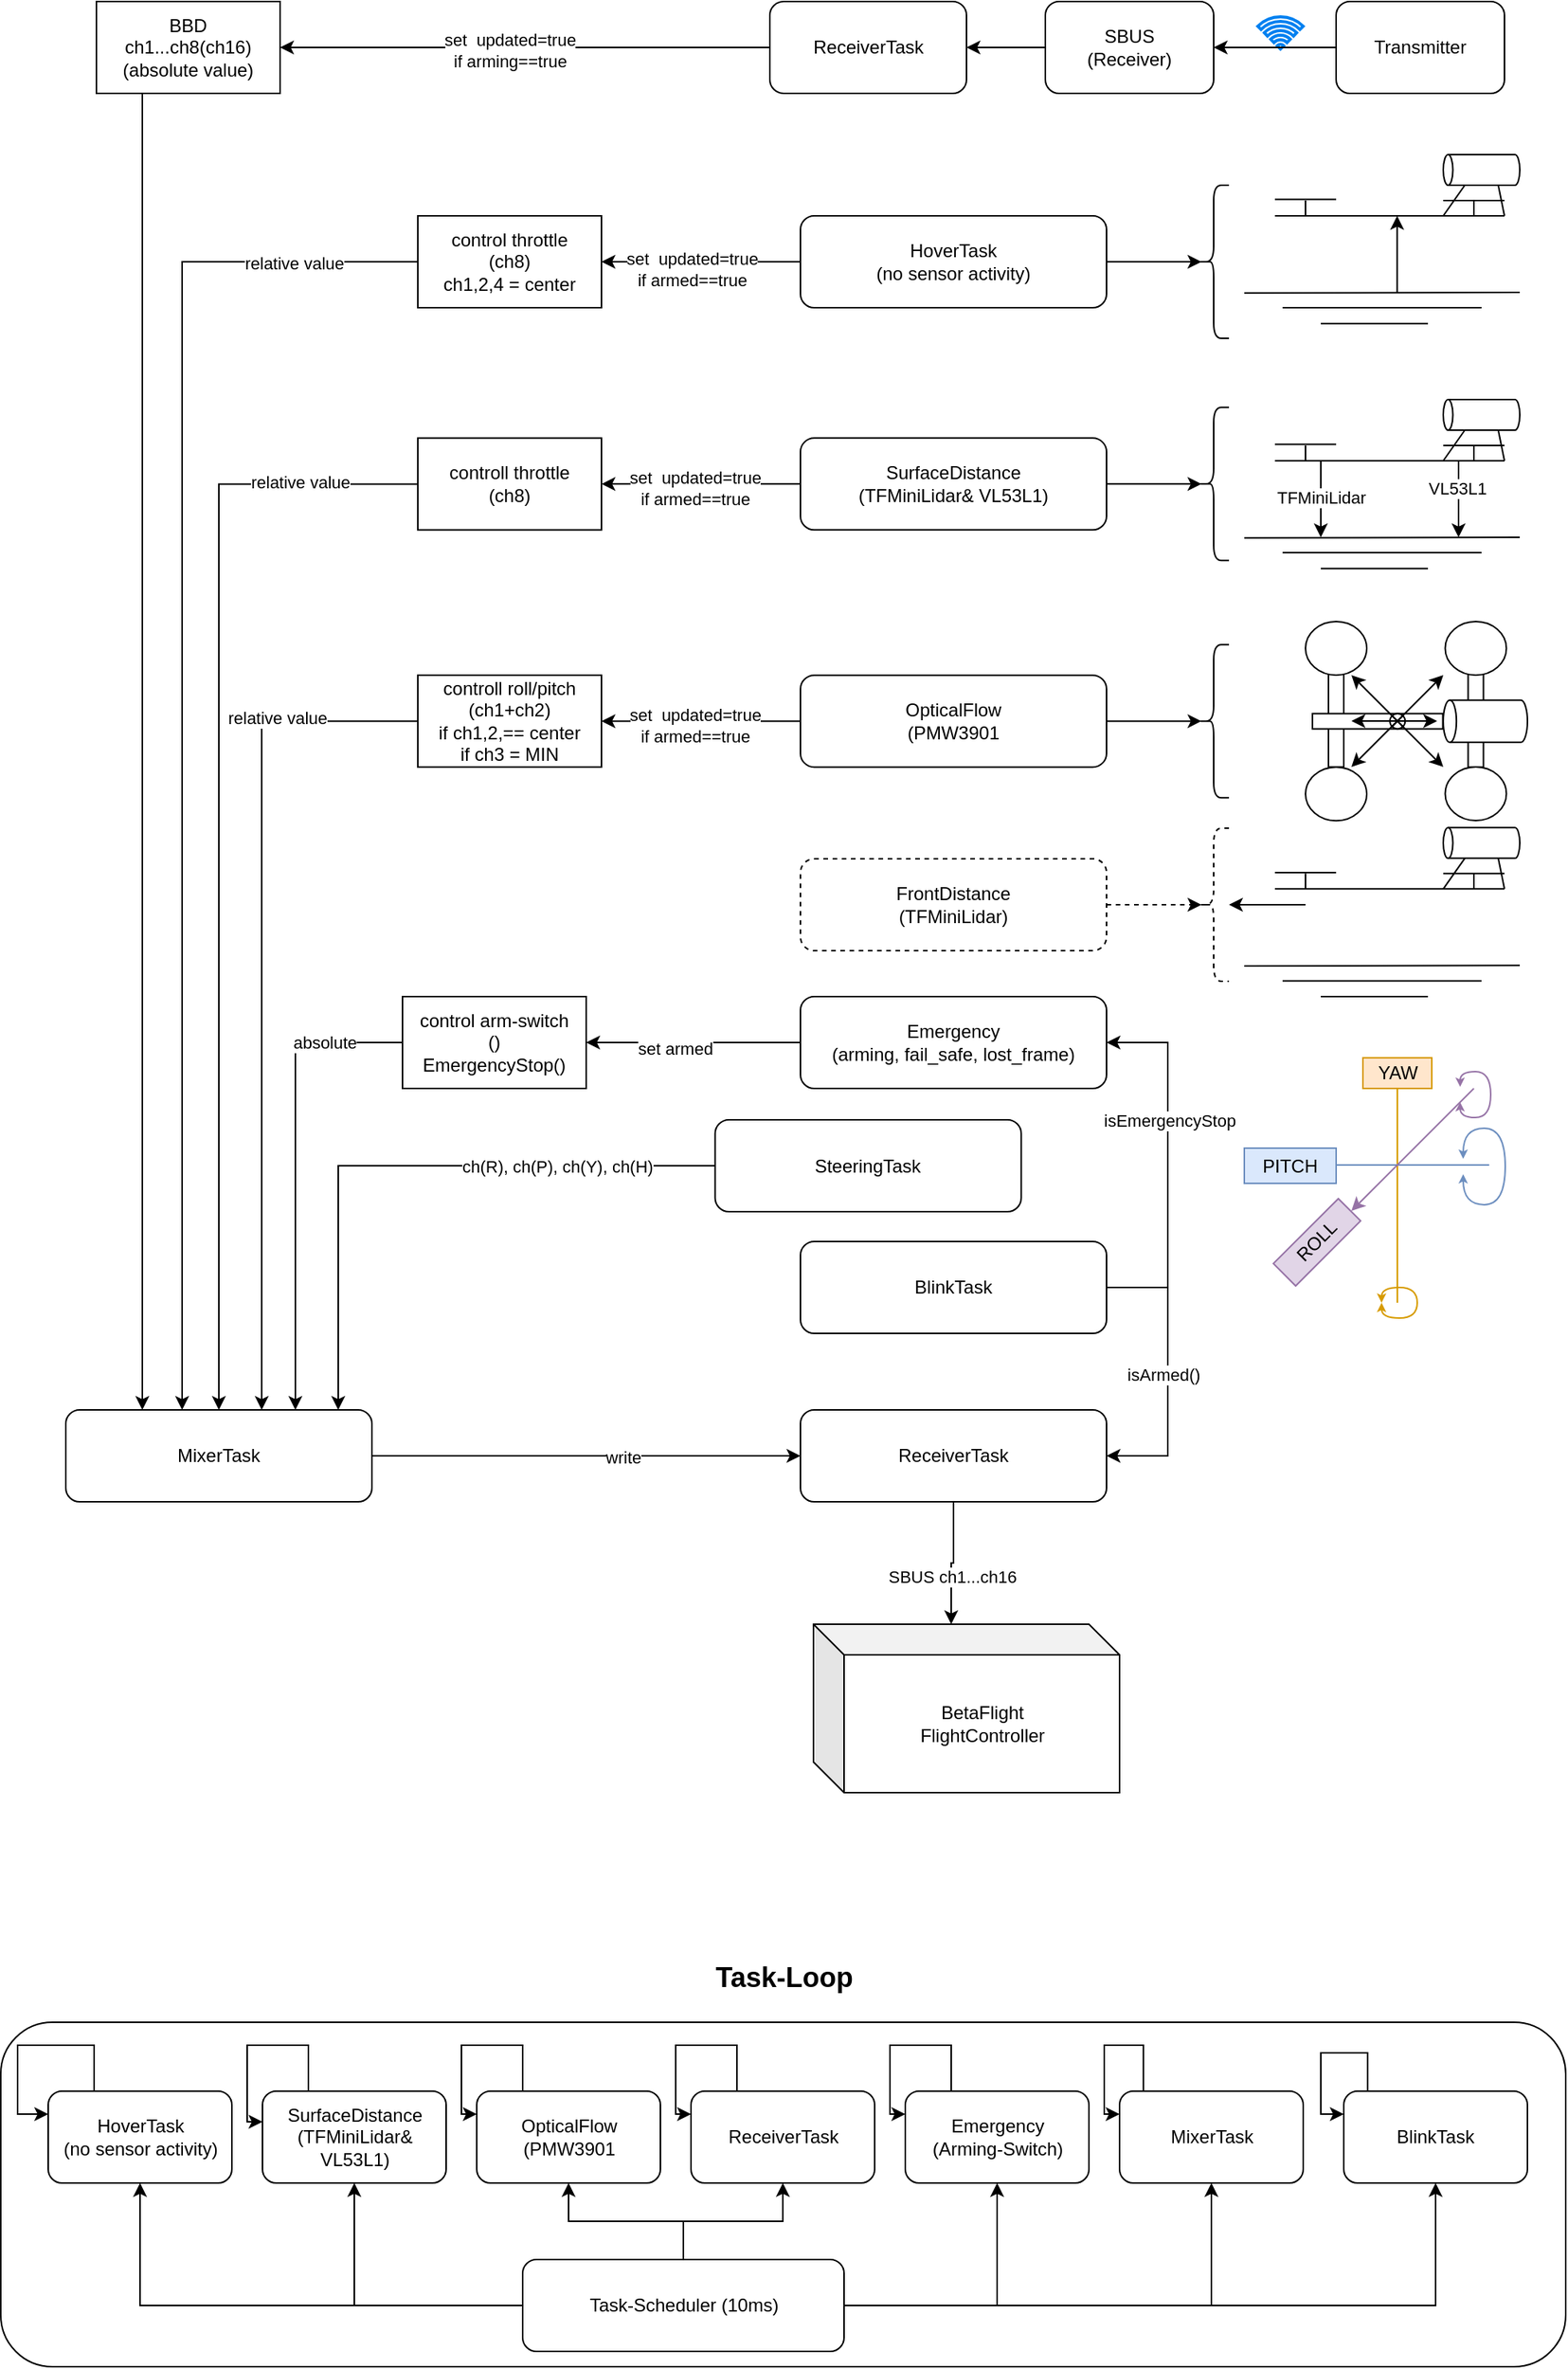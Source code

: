 <mxfile version="22.0.8" type="github" pages="2">
  <diagram id="C5RBs43oDa-KdzZeNtuy" name="Page-1">
    <mxGraphModel dx="537" dy="381" grid="1" gridSize="10" guides="1" tooltips="1" connect="1" arrows="1" fold="1" page="1" pageScale="1" pageWidth="1169" pageHeight="1654" math="0" shadow="0">
      <root>
        <mxCell id="WIyWlLk6GJQsqaUBKTNV-0" />
        <mxCell id="WIyWlLk6GJQsqaUBKTNV-1" parent="WIyWlLk6GJQsqaUBKTNV-0" />
        <mxCell id="1vbRRXO6z4HyXz1Xv1aY-186" value="&lt;h2&gt;Task-Loop&lt;/h2&gt;" style="rounded=1;whiteSpace=wrap;html=1;labelPosition=center;verticalLabelPosition=top;align=center;verticalAlign=bottom;" parent="WIyWlLk6GJQsqaUBKTNV-1" vertex="1">
          <mxGeometry x="127.5" y="1370" width="1022.5" height="225" as="geometry" />
        </mxCell>
        <mxCell id="1vbRRXO6z4HyXz1Xv1aY-26" style="edgeStyle=orthogonalEdgeStyle;rounded=0;orthogonalLoop=1;jettySize=auto;html=1;entryX=1;entryY=0.5;entryDx=0;entryDy=0;" parent="WIyWlLk6GJQsqaUBKTNV-1" source="1vbRRXO6z4HyXz1Xv1aY-10" target="1vbRRXO6z4HyXz1Xv1aY-25" edge="1">
          <mxGeometry relative="1" as="geometry" />
        </mxCell>
        <mxCell id="1vbRRXO6z4HyXz1Xv1aY-27" value="set" style="edgeLabel;html=1;align=center;verticalAlign=middle;resizable=0;points=[];" parent="1vbRRXO6z4HyXz1Xv1aY-26" vertex="1" connectable="0">
          <mxGeometry x="0.099" y="-1" relative="1" as="geometry">
            <mxPoint as="offset" />
          </mxGeometry>
        </mxCell>
        <mxCell id="1vbRRXO6z4HyXz1Xv1aY-136" value="set&amp;nbsp; updated=true&lt;br&gt;if arming==true" style="edgeLabel;html=1;align=center;verticalAlign=middle;resizable=0;points=[];" parent="1vbRRXO6z4HyXz1Xv1aY-26" vertex="1" connectable="0">
          <mxGeometry x="0.062" y="2" relative="1" as="geometry">
            <mxPoint as="offset" />
          </mxGeometry>
        </mxCell>
        <mxCell id="1vbRRXO6z4HyXz1Xv1aY-10" value="ReceiverTask" style="rounded=1;whiteSpace=wrap;html=1;" parent="WIyWlLk6GJQsqaUBKTNV-1" vertex="1">
          <mxGeometry x="630" y="50" width="128.5" height="60" as="geometry" />
        </mxCell>
        <mxCell id="1vbRRXO6z4HyXz1Xv1aY-17" value="" style="group" parent="WIyWlLk6GJQsqaUBKTNV-1" vertex="1" connectable="0">
          <mxGeometry x="940" y="150" width="180" height="110.34" as="geometry" />
        </mxCell>
        <mxCell id="1vbRRXO6z4HyXz1Xv1aY-9" value="" style="group" parent="1vbRRXO6z4HyXz1Xv1aY-17" vertex="1" connectable="0">
          <mxGeometry x="20" width="160" height="40" as="geometry" />
        </mxCell>
        <mxCell id="1vbRRXO6z4HyXz1Xv1aY-1" value="" style="shape=cylinder3;whiteSpace=wrap;html=1;boundedLbl=1;backgroundOutline=1;size=3.139;rotation=-90;" parent="1vbRRXO6z4HyXz1Xv1aY-9" vertex="1">
          <mxGeometry x="125" y="-15" width="20" height="50" as="geometry" />
        </mxCell>
        <mxCell id="1vbRRXO6z4HyXz1Xv1aY-6" value="" style="group" parent="1vbRRXO6z4HyXz1Xv1aY-9" vertex="1" connectable="0">
          <mxGeometry y="29.31" width="150" height="10.69" as="geometry" />
        </mxCell>
        <mxCell id="1vbRRXO6z4HyXz1Xv1aY-0" value="" style="endArrow=none;html=1;rounded=0;" parent="1vbRRXO6z4HyXz1Xv1aY-6" edge="1">
          <mxGeometry width="50" height="50" relative="1" as="geometry">
            <mxPoint y="10.69" as="sourcePoint" />
            <mxPoint x="150" y="10.69" as="targetPoint" />
          </mxGeometry>
        </mxCell>
        <mxCell id="1vbRRXO6z4HyXz1Xv1aY-2" value="" style="endArrow=none;html=1;rounded=0;" parent="1vbRRXO6z4HyXz1Xv1aY-6" edge="1">
          <mxGeometry width="50" height="50" relative="1" as="geometry">
            <mxPoint as="sourcePoint" />
            <mxPoint x="40" as="targetPoint" />
          </mxGeometry>
        </mxCell>
        <mxCell id="1vbRRXO6z4HyXz1Xv1aY-3" value="" style="endArrow=none;html=1;rounded=0;" parent="1vbRRXO6z4HyXz1Xv1aY-6" edge="1">
          <mxGeometry width="50" height="50" relative="1" as="geometry">
            <mxPoint x="110" y="0.69" as="sourcePoint" />
            <mxPoint x="150" y="0.69" as="targetPoint" />
          </mxGeometry>
        </mxCell>
        <mxCell id="1vbRRXO6z4HyXz1Xv1aY-4" value="" style="endArrow=none;html=1;rounded=0;" parent="1vbRRXO6z4HyXz1Xv1aY-6" edge="1">
          <mxGeometry width="50" height="50" relative="1" as="geometry">
            <mxPoint x="20" y="10.69" as="sourcePoint" />
            <mxPoint x="20" y="0.69" as="targetPoint" />
            <Array as="points">
              <mxPoint x="20" y="10.69" />
            </Array>
          </mxGeometry>
        </mxCell>
        <mxCell id="1vbRRXO6z4HyXz1Xv1aY-5" value="" style="endArrow=none;html=1;rounded=0;" parent="1vbRRXO6z4HyXz1Xv1aY-6" edge="1">
          <mxGeometry width="50" height="50" relative="1" as="geometry">
            <mxPoint x="130" y="10.69" as="sourcePoint" />
            <mxPoint x="130" y="0.69" as="targetPoint" />
            <Array as="points">
              <mxPoint x="130" y="10.69" />
            </Array>
          </mxGeometry>
        </mxCell>
        <mxCell id="1vbRRXO6z4HyXz1Xv1aY-7" value="" style="endArrow=none;html=1;rounded=0;entryX=0;entryY=0;entryDx=0;entryDy=14.07;entryPerimeter=0;" parent="1vbRRXO6z4HyXz1Xv1aY-9" target="1vbRRXO6z4HyXz1Xv1aY-1" edge="1">
          <mxGeometry width="50" height="50" relative="1" as="geometry">
            <mxPoint x="110" y="40" as="sourcePoint" />
            <mxPoint x="100" y="70" as="targetPoint" />
          </mxGeometry>
        </mxCell>
        <mxCell id="1vbRRXO6z4HyXz1Xv1aY-8" value="" style="endArrow=none;html=1;rounded=0;entryX=0;entryY=0;entryDx=0;entryDy=35.93;entryPerimeter=0;" parent="1vbRRXO6z4HyXz1Xv1aY-9" target="1vbRRXO6z4HyXz1Xv1aY-1" edge="1">
          <mxGeometry width="50" height="50" relative="1" as="geometry">
            <mxPoint x="150" y="40" as="sourcePoint" />
            <mxPoint x="134" y="30" as="targetPoint" />
          </mxGeometry>
        </mxCell>
        <mxCell id="1vbRRXO6z4HyXz1Xv1aY-15" value="" style="group" parent="1vbRRXO6z4HyXz1Xv1aY-17" vertex="1" connectable="0">
          <mxGeometry y="90.0" width="180" height="20.34" as="geometry" />
        </mxCell>
        <mxCell id="1vbRRXO6z4HyXz1Xv1aY-12" value="" style="endArrow=none;html=1;rounded=0;" parent="1vbRRXO6z4HyXz1Xv1aY-15" edge="1">
          <mxGeometry width="50" height="50" relative="1" as="geometry">
            <mxPoint y="0.34" as="sourcePoint" />
            <mxPoint x="180" as="targetPoint" />
          </mxGeometry>
        </mxCell>
        <mxCell id="1vbRRXO6z4HyXz1Xv1aY-13" value="" style="endArrow=none;html=1;rounded=0;" parent="1vbRRXO6z4HyXz1Xv1aY-15" edge="1">
          <mxGeometry width="50" height="50" relative="1" as="geometry">
            <mxPoint x="25" y="10.03" as="sourcePoint" />
            <mxPoint x="155" y="10.03" as="targetPoint" />
          </mxGeometry>
        </mxCell>
        <mxCell id="1vbRRXO6z4HyXz1Xv1aY-14" value="" style="endArrow=none;html=1;rounded=0;" parent="1vbRRXO6z4HyXz1Xv1aY-15" edge="1">
          <mxGeometry width="50" height="50" relative="1" as="geometry">
            <mxPoint x="50" y="20.34" as="sourcePoint" />
            <mxPoint x="120" y="20.34" as="targetPoint" />
          </mxGeometry>
        </mxCell>
        <mxCell id="1vbRRXO6z4HyXz1Xv1aY-16" value="" style="endArrow=classic;startArrow=none;html=1;rounded=0;startFill=0;" parent="1vbRRXO6z4HyXz1Xv1aY-17" edge="1">
          <mxGeometry width="50" height="50" relative="1" as="geometry">
            <mxPoint x="99.86" y="90" as="sourcePoint" />
            <mxPoint x="99.86" y="40" as="targetPoint" />
          </mxGeometry>
        </mxCell>
        <mxCell id="1vbRRXO6z4HyXz1Xv1aY-126" style="edgeStyle=orthogonalEdgeStyle;rounded=0;orthogonalLoop=1;jettySize=auto;html=1;entryX=1;entryY=0.5;entryDx=0;entryDy=0;" parent="WIyWlLk6GJQsqaUBKTNV-1" source="1vbRRXO6z4HyXz1Xv1aY-18" target="1vbRRXO6z4HyXz1Xv1aY-125" edge="1">
          <mxGeometry relative="1" as="geometry" />
        </mxCell>
        <mxCell id="1vbRRXO6z4HyXz1Xv1aY-138" value="Text" style="edgeLabel;html=1;align=center;verticalAlign=middle;resizable=0;points=[];" parent="1vbRRXO6z4HyXz1Xv1aY-126" vertex="1" connectable="0">
          <mxGeometry x="0.094" y="4" relative="1" as="geometry">
            <mxPoint as="offset" />
          </mxGeometry>
        </mxCell>
        <mxCell id="1vbRRXO6z4HyXz1Xv1aY-139" value="set&amp;nbsp; updated=true&lt;br style=&quot;border-color: var(--border-color);&quot;&gt;if armed==true" style="edgeLabel;html=1;align=center;verticalAlign=middle;resizable=0;points=[];" parent="1vbRRXO6z4HyXz1Xv1aY-126" vertex="1" connectable="0">
          <mxGeometry x="0.094" y="5" relative="1" as="geometry">
            <mxPoint as="offset" />
          </mxGeometry>
        </mxCell>
        <mxCell id="1vbRRXO6z4HyXz1Xv1aY-18" value="HoverTask&lt;br&gt;(no sensor activity)" style="rounded=1;whiteSpace=wrap;html=1;" parent="WIyWlLk6GJQsqaUBKTNV-1" vertex="1">
          <mxGeometry x="650" y="190" width="200" height="60" as="geometry" />
        </mxCell>
        <mxCell id="1vbRRXO6z4HyXz1Xv1aY-20" style="edgeStyle=orthogonalEdgeStyle;rounded=0;orthogonalLoop=1;jettySize=auto;html=1;entryX=1;entryY=0.5;entryDx=0;entryDy=0;" parent="WIyWlLk6GJQsqaUBKTNV-1" source="1vbRRXO6z4HyXz1Xv1aY-19" target="1vbRRXO6z4HyXz1Xv1aY-10" edge="1">
          <mxGeometry relative="1" as="geometry" />
        </mxCell>
        <mxCell id="1vbRRXO6z4HyXz1Xv1aY-19" value="SBUS&lt;br&gt;(Receiver)" style="rounded=1;whiteSpace=wrap;html=1;" parent="WIyWlLk6GJQsqaUBKTNV-1" vertex="1">
          <mxGeometry x="810" y="50" width="110" height="60" as="geometry" />
        </mxCell>
        <mxCell id="1vbRRXO6z4HyXz1Xv1aY-24" value="" style="html=1;verticalLabelPosition=bottom;align=center;labelBackgroundColor=#ffffff;verticalAlign=top;strokeWidth=2;strokeColor=#0080F0;shadow=0;dashed=0;shape=mxgraph.ios7.icons.wifi;pointerEvents=1" parent="WIyWlLk6GJQsqaUBKTNV-1" vertex="1">
          <mxGeometry x="948.8" y="60" width="29.7" height="21" as="geometry" />
        </mxCell>
        <mxCell id="1vbRRXO6z4HyXz1Xv1aY-144" style="edgeStyle=orthogonalEdgeStyle;rounded=0;orthogonalLoop=1;jettySize=auto;html=1;entryX=0.25;entryY=0;entryDx=0;entryDy=0;entryPerimeter=0;exitX=0.25;exitY=1;exitDx=0;exitDy=0;" parent="WIyWlLk6GJQsqaUBKTNV-1" source="1vbRRXO6z4HyXz1Xv1aY-25" target="1vbRRXO6z4HyXz1Xv1aY-143" edge="1">
          <mxGeometry relative="1" as="geometry" />
        </mxCell>
        <mxCell id="1vbRRXO6z4HyXz1Xv1aY-25" value="BBD&lt;br&gt;ch1...ch8(ch16)&lt;br&gt;(absolute value)" style="rounded=0;whiteSpace=wrap;html=1;" parent="WIyWlLk6GJQsqaUBKTNV-1" vertex="1">
          <mxGeometry x="190" y="50" width="120" height="60" as="geometry" />
        </mxCell>
        <mxCell id="1vbRRXO6z4HyXz1Xv1aY-82" value="" style="group" parent="WIyWlLk6GJQsqaUBKTNV-1" vertex="1" connectable="0">
          <mxGeometry x="940" y="310" width="180" height="110.34" as="geometry" />
        </mxCell>
        <mxCell id="1vbRRXO6z4HyXz1Xv1aY-80" value="" style="endArrow=classic;html=1;rounded=0;" parent="1vbRRXO6z4HyXz1Xv1aY-82" edge="1">
          <mxGeometry width="50" height="50" relative="1" as="geometry">
            <mxPoint x="140" y="40" as="sourcePoint" />
            <mxPoint x="140" y="90" as="targetPoint" />
          </mxGeometry>
        </mxCell>
        <mxCell id="1vbRRXO6z4HyXz1Xv1aY-85" value="VL53L1" style="edgeLabel;html=1;align=center;verticalAlign=middle;resizable=0;points=[];" parent="1vbRRXO6z4HyXz1Xv1aY-80" vertex="1" connectable="0">
          <mxGeometry x="-0.292" y="-1" relative="1" as="geometry">
            <mxPoint as="offset" />
          </mxGeometry>
        </mxCell>
        <mxCell id="1vbRRXO6z4HyXz1Xv1aY-62" value="" style="group" parent="1vbRRXO6z4HyXz1Xv1aY-82" vertex="1" connectable="0">
          <mxGeometry x="20" width="160" height="40" as="geometry" />
        </mxCell>
        <mxCell id="1vbRRXO6z4HyXz1Xv1aY-63" value="" style="shape=cylinder3;whiteSpace=wrap;html=1;boundedLbl=1;backgroundOutline=1;size=3.139;rotation=-90;" parent="1vbRRXO6z4HyXz1Xv1aY-62" vertex="1">
          <mxGeometry x="125" y="-15" width="20" height="50" as="geometry" />
        </mxCell>
        <mxCell id="1vbRRXO6z4HyXz1Xv1aY-64" value="" style="group" parent="1vbRRXO6z4HyXz1Xv1aY-62" vertex="1" connectable="0">
          <mxGeometry y="29.31" width="150" height="10.69" as="geometry" />
        </mxCell>
        <mxCell id="1vbRRXO6z4HyXz1Xv1aY-65" value="" style="endArrow=none;html=1;rounded=0;" parent="1vbRRXO6z4HyXz1Xv1aY-64" edge="1">
          <mxGeometry width="50" height="50" relative="1" as="geometry">
            <mxPoint y="10.69" as="sourcePoint" />
            <mxPoint x="150" y="10.69" as="targetPoint" />
          </mxGeometry>
        </mxCell>
        <mxCell id="1vbRRXO6z4HyXz1Xv1aY-66" value="" style="endArrow=none;html=1;rounded=0;" parent="1vbRRXO6z4HyXz1Xv1aY-64" edge="1">
          <mxGeometry width="50" height="50" relative="1" as="geometry">
            <mxPoint as="sourcePoint" />
            <mxPoint x="40" as="targetPoint" />
          </mxGeometry>
        </mxCell>
        <mxCell id="1vbRRXO6z4HyXz1Xv1aY-67" value="" style="endArrow=none;html=1;rounded=0;" parent="1vbRRXO6z4HyXz1Xv1aY-64" edge="1">
          <mxGeometry width="50" height="50" relative="1" as="geometry">
            <mxPoint x="110" y="0.69" as="sourcePoint" />
            <mxPoint x="150" y="0.69" as="targetPoint" />
          </mxGeometry>
        </mxCell>
        <mxCell id="1vbRRXO6z4HyXz1Xv1aY-68" value="" style="endArrow=none;html=1;rounded=0;" parent="1vbRRXO6z4HyXz1Xv1aY-64" edge="1">
          <mxGeometry width="50" height="50" relative="1" as="geometry">
            <mxPoint x="20" y="10.69" as="sourcePoint" />
            <mxPoint x="20" y="0.69" as="targetPoint" />
            <Array as="points">
              <mxPoint x="20" y="10.69" />
            </Array>
          </mxGeometry>
        </mxCell>
        <mxCell id="1vbRRXO6z4HyXz1Xv1aY-69" value="" style="endArrow=none;html=1;rounded=0;" parent="1vbRRXO6z4HyXz1Xv1aY-64" edge="1">
          <mxGeometry width="50" height="50" relative="1" as="geometry">
            <mxPoint x="130" y="10.69" as="sourcePoint" />
            <mxPoint x="130" y="0.69" as="targetPoint" />
            <Array as="points">
              <mxPoint x="130" y="10.69" />
            </Array>
          </mxGeometry>
        </mxCell>
        <mxCell id="1vbRRXO6z4HyXz1Xv1aY-70" value="" style="endArrow=none;html=1;rounded=0;entryX=0;entryY=0;entryDx=0;entryDy=14.07;entryPerimeter=0;" parent="1vbRRXO6z4HyXz1Xv1aY-62" target="1vbRRXO6z4HyXz1Xv1aY-63" edge="1">
          <mxGeometry width="50" height="50" relative="1" as="geometry">
            <mxPoint x="110" y="40" as="sourcePoint" />
            <mxPoint x="100" y="70" as="targetPoint" />
          </mxGeometry>
        </mxCell>
        <mxCell id="1vbRRXO6z4HyXz1Xv1aY-71" value="" style="endArrow=none;html=1;rounded=0;entryX=0;entryY=0;entryDx=0;entryDy=35.93;entryPerimeter=0;" parent="1vbRRXO6z4HyXz1Xv1aY-62" target="1vbRRXO6z4HyXz1Xv1aY-63" edge="1">
          <mxGeometry width="50" height="50" relative="1" as="geometry">
            <mxPoint x="150" y="40" as="sourcePoint" />
            <mxPoint x="134" y="30" as="targetPoint" />
          </mxGeometry>
        </mxCell>
        <mxCell id="1vbRRXO6z4HyXz1Xv1aY-72" value="" style="group" parent="1vbRRXO6z4HyXz1Xv1aY-82" vertex="1" connectable="0">
          <mxGeometry y="90.0" width="180" height="20.34" as="geometry" />
        </mxCell>
        <mxCell id="1vbRRXO6z4HyXz1Xv1aY-73" value="" style="endArrow=none;html=1;rounded=0;" parent="1vbRRXO6z4HyXz1Xv1aY-72" edge="1">
          <mxGeometry width="50" height="50" relative="1" as="geometry">
            <mxPoint y="0.34" as="sourcePoint" />
            <mxPoint x="180" as="targetPoint" />
          </mxGeometry>
        </mxCell>
        <mxCell id="1vbRRXO6z4HyXz1Xv1aY-74" value="" style="endArrow=none;html=1;rounded=0;" parent="1vbRRXO6z4HyXz1Xv1aY-72" edge="1">
          <mxGeometry width="50" height="50" relative="1" as="geometry">
            <mxPoint x="25" y="10.03" as="sourcePoint" />
            <mxPoint x="155" y="10.03" as="targetPoint" />
          </mxGeometry>
        </mxCell>
        <mxCell id="1vbRRXO6z4HyXz1Xv1aY-75" value="" style="endArrow=none;html=1;rounded=0;" parent="1vbRRXO6z4HyXz1Xv1aY-72" edge="1">
          <mxGeometry width="50" height="50" relative="1" as="geometry">
            <mxPoint x="50" y="20.34" as="sourcePoint" />
            <mxPoint x="120" y="20.34" as="targetPoint" />
          </mxGeometry>
        </mxCell>
        <mxCell id="1vbRRXO6z4HyXz1Xv1aY-79" value="" style="endArrow=classic;html=1;rounded=0;" parent="1vbRRXO6z4HyXz1Xv1aY-82" edge="1">
          <mxGeometry width="50" height="50" relative="1" as="geometry">
            <mxPoint x="50" y="40" as="sourcePoint" />
            <mxPoint x="50" y="90" as="targetPoint" />
          </mxGeometry>
        </mxCell>
        <mxCell id="1vbRRXO6z4HyXz1Xv1aY-84" value="TFMiniLidar" style="edgeLabel;html=1;align=center;verticalAlign=middle;resizable=0;points=[];" parent="1vbRRXO6z4HyXz1Xv1aY-79" vertex="1" connectable="0">
          <mxGeometry x="-0.063" relative="1" as="geometry">
            <mxPoint as="offset" />
          </mxGeometry>
        </mxCell>
        <mxCell id="1vbRRXO6z4HyXz1Xv1aY-130" style="edgeStyle=orthogonalEdgeStyle;rounded=0;orthogonalLoop=1;jettySize=auto;html=1;entryX=1;entryY=0.5;entryDx=0;entryDy=0;" parent="WIyWlLk6GJQsqaUBKTNV-1" source="1vbRRXO6z4HyXz1Xv1aY-83" target="1vbRRXO6z4HyXz1Xv1aY-129" edge="1">
          <mxGeometry relative="1" as="geometry" />
        </mxCell>
        <mxCell id="1vbRRXO6z4HyXz1Xv1aY-140" value="set&amp;nbsp; updated=true&lt;br style=&quot;border-color: var(--border-color);&quot;&gt;if armed==true" style="edgeLabel;html=1;align=center;verticalAlign=middle;resizable=0;points=[];" parent="1vbRRXO6z4HyXz1Xv1aY-130" vertex="1" connectable="0">
          <mxGeometry x="0.062" y="3" relative="1" as="geometry">
            <mxPoint as="offset" />
          </mxGeometry>
        </mxCell>
        <mxCell id="1vbRRXO6z4HyXz1Xv1aY-83" value="SurfaceDistance&lt;br&gt;(TFMiniLidar&amp;amp; VL53L1)" style="rounded=1;whiteSpace=wrap;html=1;" parent="WIyWlLk6GJQsqaUBKTNV-1" vertex="1">
          <mxGeometry x="650" y="335.17" width="200" height="60" as="geometry" />
        </mxCell>
        <mxCell id="1vbRRXO6z4HyXz1Xv1aY-135" style="edgeStyle=orthogonalEdgeStyle;rounded=0;orthogonalLoop=1;jettySize=auto;html=1;entryX=1;entryY=0.5;entryDx=0;entryDy=0;" parent="WIyWlLk6GJQsqaUBKTNV-1" source="1vbRRXO6z4HyXz1Xv1aY-105" target="1vbRRXO6z4HyXz1Xv1aY-134" edge="1">
          <mxGeometry relative="1" as="geometry" />
        </mxCell>
        <mxCell id="1vbRRXO6z4HyXz1Xv1aY-142" value="set armed" style="edgeLabel;html=1;align=center;verticalAlign=middle;resizable=0;points=[];" parent="1vbRRXO6z4HyXz1Xv1aY-135" vertex="1" connectable="0">
          <mxGeometry x="0.169" y="4" relative="1" as="geometry">
            <mxPoint as="offset" />
          </mxGeometry>
        </mxCell>
        <mxCell id="1vbRRXO6z4HyXz1Xv1aY-105" value="Emergency&lt;br&gt;(arming, fail_safe, lost_frame)" style="rounded=1;whiteSpace=wrap;html=1;" parent="WIyWlLk6GJQsqaUBKTNV-1" vertex="1">
          <mxGeometry x="650" y="700.0" width="200" height="60" as="geometry" />
        </mxCell>
        <mxCell id="1vbRRXO6z4HyXz1Xv1aY-114" value="" style="group" parent="WIyWlLk6GJQsqaUBKTNV-1" vertex="1" connectable="0">
          <mxGeometry x="980" y="455" width="145" height="130.17" as="geometry" />
        </mxCell>
        <mxCell id="1vbRRXO6z4HyXz1Xv1aY-111" value="" style="rounded=0;whiteSpace=wrap;html=1;" parent="1vbRRXO6z4HyXz1Xv1aY-114" vertex="1">
          <mxGeometry x="15" y="25" width="10" height="70" as="geometry" />
        </mxCell>
        <mxCell id="1vbRRXO6z4HyXz1Xv1aY-112" value="" style="rounded=0;whiteSpace=wrap;html=1;rotation=-90;" parent="1vbRRXO6z4HyXz1Xv1aY-114" vertex="1">
          <mxGeometry x="42.12" y="22.58" width="10" height="85.17" as="geometry" />
        </mxCell>
        <mxCell id="1vbRRXO6z4HyXz1Xv1aY-113" value="" style="rounded=0;whiteSpace=wrap;html=1;" parent="1vbRRXO6z4HyXz1Xv1aY-114" vertex="1">
          <mxGeometry x="106.25" y="25.17" width="10" height="70" as="geometry" />
        </mxCell>
        <mxCell id="1vbRRXO6z4HyXz1Xv1aY-106" value="" style="shape=cylinder3;whiteSpace=wrap;html=1;boundedLbl=1;backgroundOutline=1;size=4.299;rotation=-90;" parent="1vbRRXO6z4HyXz1Xv1aY-114" vertex="1">
          <mxGeometry x="103.75" y="37.66" width="27.5" height="55" as="geometry" />
        </mxCell>
        <mxCell id="1vbRRXO6z4HyXz1Xv1aY-107" value="" style="ellipse;whiteSpace=wrap;html=1;" parent="1vbRRXO6z4HyXz1Xv1aY-114" vertex="1">
          <mxGeometry x="91.25" width="40" height="35" as="geometry" />
        </mxCell>
        <mxCell id="1vbRRXO6z4HyXz1Xv1aY-108" value="" style="ellipse;whiteSpace=wrap;html=1;" parent="1vbRRXO6z4HyXz1Xv1aY-114" vertex="1">
          <mxGeometry x="91.25" y="95" width="40" height="35" as="geometry" />
        </mxCell>
        <mxCell id="1vbRRXO6z4HyXz1Xv1aY-109" value="" style="ellipse;whiteSpace=wrap;html=1;" parent="1vbRRXO6z4HyXz1Xv1aY-114" vertex="1">
          <mxGeometry width="40" height="35" as="geometry" />
        </mxCell>
        <mxCell id="1vbRRXO6z4HyXz1Xv1aY-110" value="" style="ellipse;whiteSpace=wrap;html=1;" parent="1vbRRXO6z4HyXz1Xv1aY-114" vertex="1">
          <mxGeometry y="95.17" width="40" height="35" as="geometry" />
        </mxCell>
        <mxCell id="1vbRRXO6z4HyXz1Xv1aY-123" value="" style="group" parent="1vbRRXO6z4HyXz1Xv1aY-114" vertex="1" connectable="0">
          <mxGeometry x="30" y="35" width="60" height="60" as="geometry" />
        </mxCell>
        <mxCell id="1vbRRXO6z4HyXz1Xv1aY-115" value="" style="ellipse;whiteSpace=wrap;html=1;rotation=45;" parent="1vbRRXO6z4HyXz1Xv1aY-123" vertex="1">
          <mxGeometry x="25.12" y="25.08" width="10" height="10" as="geometry" />
        </mxCell>
        <mxCell id="1vbRRXO6z4HyXz1Xv1aY-119" value="" style="endArrow=classic;startArrow=classic;html=1;rounded=0;" parent="1vbRRXO6z4HyXz1Xv1aY-123" edge="1">
          <mxGeometry width="50" height="50" relative="1" as="geometry">
            <mxPoint y="60" as="sourcePoint" />
            <mxPoint x="60" as="targetPoint" />
          </mxGeometry>
        </mxCell>
        <mxCell id="1vbRRXO6z4HyXz1Xv1aY-120" value="" style="endArrow=classic;startArrow=classic;html=1;rounded=0;" parent="1vbRRXO6z4HyXz1Xv1aY-123" edge="1">
          <mxGeometry width="50" height="50" relative="1" as="geometry">
            <mxPoint as="sourcePoint" />
            <mxPoint x="60" y="60" as="targetPoint" />
          </mxGeometry>
        </mxCell>
        <mxCell id="1vbRRXO6z4HyXz1Xv1aY-122" value="" style="endArrow=classic;startArrow=classic;html=1;rounded=0;entryX=0.516;entryY=0.299;entryDx=0;entryDy=0;entryPerimeter=0;" parent="1vbRRXO6z4HyXz1Xv1aY-123" target="1vbRRXO6z4HyXz1Xv1aY-112" edge="1">
          <mxGeometry width="50" height="50" relative="1" as="geometry">
            <mxPoint x="56" y="30" as="sourcePoint" />
            <mxPoint x="9.52" y="10.32" as="targetPoint" />
          </mxGeometry>
        </mxCell>
        <mxCell id="1vbRRXO6z4HyXz1Xv1aY-116" value="" style="endArrow=none;html=1;rounded=0;entryX=0.5;entryY=0;entryDx=0;entryDy=0;exitX=0.5;exitY=1;exitDx=0;exitDy=0;" parent="1vbRRXO6z4HyXz1Xv1aY-123" source="1vbRRXO6z4HyXz1Xv1aY-115" target="1vbRRXO6z4HyXz1Xv1aY-115" edge="1">
          <mxGeometry width="50" height="50" relative="1" as="geometry">
            <mxPoint x="-40" y="90.17" as="sourcePoint" />
            <mxPoint x="-10" y="65.08" as="targetPoint" />
          </mxGeometry>
        </mxCell>
        <mxCell id="1vbRRXO6z4HyXz1Xv1aY-117" value="" style="endArrow=none;html=1;rounded=0;entryX=0;entryY=0.5;entryDx=0;entryDy=0;exitX=1;exitY=0.5;exitDx=0;exitDy=0;" parent="1vbRRXO6z4HyXz1Xv1aY-123" source="1vbRRXO6z4HyXz1Xv1aY-115" target="1vbRRXO6z4HyXz1Xv1aY-115" edge="1">
          <mxGeometry width="50" height="50" relative="1" as="geometry">
            <mxPoint x="-25" y="80" as="sourcePoint" />
            <mxPoint x="-25" y="70" as="targetPoint" />
          </mxGeometry>
        </mxCell>
        <mxCell id="1vbRRXO6z4HyXz1Xv1aY-133" style="edgeStyle=orthogonalEdgeStyle;rounded=0;orthogonalLoop=1;jettySize=auto;html=1;entryX=1;entryY=0.5;entryDx=0;entryDy=0;" parent="WIyWlLk6GJQsqaUBKTNV-1" source="1vbRRXO6z4HyXz1Xv1aY-124" target="1vbRRXO6z4HyXz1Xv1aY-132" edge="1">
          <mxGeometry relative="1" as="geometry" />
        </mxCell>
        <mxCell id="1vbRRXO6z4HyXz1Xv1aY-141" value="set&amp;nbsp; updated=true&lt;br style=&quot;border-color: var(--border-color);&quot;&gt;if armed==true" style="edgeLabel;html=1;align=center;verticalAlign=middle;resizable=0;points=[];" parent="1vbRRXO6z4HyXz1Xv1aY-133" vertex="1" connectable="0">
          <mxGeometry x="0.073" y="3" relative="1" as="geometry">
            <mxPoint as="offset" />
          </mxGeometry>
        </mxCell>
        <mxCell id="1vbRRXO6z4HyXz1Xv1aY-124" value="OpticalFlow&lt;br&gt;(PMW3901" style="rounded=1;whiteSpace=wrap;html=1;" parent="WIyWlLk6GJQsqaUBKTNV-1" vertex="1">
          <mxGeometry x="650" y="490.08" width="200" height="60" as="geometry" />
        </mxCell>
        <mxCell id="1vbRRXO6z4HyXz1Xv1aY-125" value="control throttle&lt;br&gt;(ch8)&lt;br&gt;ch1,2,4 = center" style="rounded=0;whiteSpace=wrap;html=1;" parent="WIyWlLk6GJQsqaUBKTNV-1" vertex="1">
          <mxGeometry x="400" y="190" width="120" height="60" as="geometry" />
        </mxCell>
        <mxCell id="1vbRRXO6z4HyXz1Xv1aY-147" style="edgeStyle=orthogonalEdgeStyle;rounded=0;orthogonalLoop=1;jettySize=auto;html=1;" parent="WIyWlLk6GJQsqaUBKTNV-1" source="1vbRRXO6z4HyXz1Xv1aY-129" target="1vbRRXO6z4HyXz1Xv1aY-143" edge="1">
          <mxGeometry relative="1" as="geometry" />
        </mxCell>
        <mxCell id="1vbRRXO6z4HyXz1Xv1aY-150" value="relative value" style="edgeLabel;html=1;align=center;verticalAlign=middle;resizable=0;points=[];" parent="1vbRRXO6z4HyXz1Xv1aY-147" vertex="1" connectable="0">
          <mxGeometry x="-0.79" y="-1" relative="1" as="geometry">
            <mxPoint as="offset" />
          </mxGeometry>
        </mxCell>
        <mxCell id="1vbRRXO6z4HyXz1Xv1aY-129" value="controll throttle&lt;br&gt;(ch8)&lt;br&gt;" style="rounded=0;whiteSpace=wrap;html=1;" parent="WIyWlLk6GJQsqaUBKTNV-1" vertex="1">
          <mxGeometry x="400" y="335.17" width="120" height="60" as="geometry" />
        </mxCell>
        <mxCell id="1vbRRXO6z4HyXz1Xv1aY-132" value="controll roll/pitch&lt;br&gt;(ch1+ch2)&lt;br&gt;if ch1,2,== center&lt;br&gt;if ch3 = MIN" style="rounded=0;whiteSpace=wrap;html=1;" parent="WIyWlLk6GJQsqaUBKTNV-1" vertex="1">
          <mxGeometry x="400" y="490.08" width="120" height="60" as="geometry" />
        </mxCell>
        <mxCell id="1vbRRXO6z4HyXz1Xv1aY-134" value="control arm-switch&lt;br&gt;()&lt;br&gt;EmergencyStop()" style="rounded=0;whiteSpace=wrap;html=1;" parent="WIyWlLk6GJQsqaUBKTNV-1" vertex="1">
          <mxGeometry x="390" y="700" width="120" height="60" as="geometry" />
        </mxCell>
        <mxCell id="1vbRRXO6z4HyXz1Xv1aY-154" style="edgeStyle=orthogonalEdgeStyle;rounded=0;orthogonalLoop=1;jettySize=auto;html=1;entryX=0;entryY=0.5;entryDx=0;entryDy=0;" parent="WIyWlLk6GJQsqaUBKTNV-1" source="1vbRRXO6z4HyXz1Xv1aY-143" target="1vbRRXO6z4HyXz1Xv1aY-153" edge="1">
          <mxGeometry relative="1" as="geometry" />
        </mxCell>
        <mxCell id="1vbRRXO6z4HyXz1Xv1aY-155" value="write" style="edgeLabel;html=1;align=center;verticalAlign=middle;resizable=0;points=[];" parent="1vbRRXO6z4HyXz1Xv1aY-154" vertex="1" connectable="0">
          <mxGeometry x="0.173" y="-1" relative="1" as="geometry">
            <mxPoint as="offset" />
          </mxGeometry>
        </mxCell>
        <mxCell id="1vbRRXO6z4HyXz1Xv1aY-143" value="MixerTask&lt;br&gt;" style="rounded=1;whiteSpace=wrap;html=1;points=[[0,0.25,0,0,0],[0,0.5,0,0,0],[0,0.75,0,0,0],[0.13,0,0,0,0],[0.25,0,0,0,0],[0.25,1,0,0,0],[0.38,0,0,0,0],[0.5,0,0,0,0],[0.5,1,0,0,0],[0.64,0,0,0,0],[0.75,0,0,0,0],[0.75,1,0,0,0],[0.89,0,0,0,0],[1,0.25,0,0,0],[1,0.5,0,0,0],[1,0.75,0,0,0]];" parent="WIyWlLk6GJQsqaUBKTNV-1" vertex="1">
          <mxGeometry x="170" y="970.0" width="200" height="60" as="geometry" />
        </mxCell>
        <mxCell id="1vbRRXO6z4HyXz1Xv1aY-145" style="edgeStyle=orthogonalEdgeStyle;rounded=0;orthogonalLoop=1;jettySize=auto;html=1;entryX=0.75;entryY=0;entryDx=0;entryDy=0;entryPerimeter=0;" parent="WIyWlLk6GJQsqaUBKTNV-1" source="1vbRRXO6z4HyXz1Xv1aY-134" target="1vbRRXO6z4HyXz1Xv1aY-143" edge="1">
          <mxGeometry relative="1" as="geometry" />
        </mxCell>
        <mxCell id="1vbRRXO6z4HyXz1Xv1aY-152" value="absolute" style="edgeLabel;html=1;align=center;verticalAlign=middle;resizable=0;points=[];" parent="1vbRRXO6z4HyXz1Xv1aY-145" vertex="1" connectable="0">
          <mxGeometry x="-0.671" relative="1" as="geometry">
            <mxPoint as="offset" />
          </mxGeometry>
        </mxCell>
        <mxCell id="1vbRRXO6z4HyXz1Xv1aY-146" style="edgeStyle=orthogonalEdgeStyle;rounded=0;orthogonalLoop=1;jettySize=auto;html=1;entryX=0.64;entryY=0;entryDx=0;entryDy=0;entryPerimeter=0;" parent="WIyWlLk6GJQsqaUBKTNV-1" source="1vbRRXO6z4HyXz1Xv1aY-132" target="1vbRRXO6z4HyXz1Xv1aY-143" edge="1">
          <mxGeometry relative="1" as="geometry" />
        </mxCell>
        <mxCell id="1vbRRXO6z4HyXz1Xv1aY-151" value="relative value" style="edgeLabel;html=1;align=center;verticalAlign=middle;resizable=0;points=[];" parent="1vbRRXO6z4HyXz1Xv1aY-146" vertex="1" connectable="0">
          <mxGeometry x="-0.666" y="-2" relative="1" as="geometry">
            <mxPoint as="offset" />
          </mxGeometry>
        </mxCell>
        <mxCell id="1vbRRXO6z4HyXz1Xv1aY-148" style="edgeStyle=orthogonalEdgeStyle;rounded=0;orthogonalLoop=1;jettySize=auto;html=1;entryX=0.38;entryY=0;entryDx=0;entryDy=0;entryPerimeter=0;" parent="WIyWlLk6GJQsqaUBKTNV-1" source="1vbRRXO6z4HyXz1Xv1aY-125" target="1vbRRXO6z4HyXz1Xv1aY-143" edge="1">
          <mxGeometry relative="1" as="geometry" />
        </mxCell>
        <mxCell id="1vbRRXO6z4HyXz1Xv1aY-149" value="relative value" style="edgeLabel;html=1;align=center;verticalAlign=middle;resizable=0;points=[];" parent="1vbRRXO6z4HyXz1Xv1aY-148" vertex="1" connectable="0">
          <mxGeometry x="-0.82" y="1" relative="1" as="geometry">
            <mxPoint as="offset" />
          </mxGeometry>
        </mxCell>
        <mxCell id="1vbRRXO6z4HyXz1Xv1aY-153" value="ReceiverTask" style="rounded=1;whiteSpace=wrap;html=1;" parent="WIyWlLk6GJQsqaUBKTNV-1" vertex="1">
          <mxGeometry x="650" y="970" width="200" height="60" as="geometry" />
        </mxCell>
        <mxCell id="1vbRRXO6z4HyXz1Xv1aY-156" value="BetaFlight&lt;br&gt;FlightController" style="shape=cube;whiteSpace=wrap;html=1;boundedLbl=1;backgroundOutline=1;darkOpacity=0.05;darkOpacity2=0.1;" parent="WIyWlLk6GJQsqaUBKTNV-1" vertex="1">
          <mxGeometry x="658.5" y="1110" width="200" height="110" as="geometry" />
        </mxCell>
        <mxCell id="1vbRRXO6z4HyXz1Xv1aY-157" style="edgeStyle=orthogonalEdgeStyle;rounded=0;orthogonalLoop=1;jettySize=auto;html=1;entryX=0;entryY=0;entryDx=90;entryDy=0;entryPerimeter=0;" parent="WIyWlLk6GJQsqaUBKTNV-1" source="1vbRRXO6z4HyXz1Xv1aY-153" target="1vbRRXO6z4HyXz1Xv1aY-156" edge="1">
          <mxGeometry relative="1" as="geometry" />
        </mxCell>
        <mxCell id="1vbRRXO6z4HyXz1Xv1aY-158" value="SBUS ch1...ch16" style="edgeLabel;html=1;align=center;verticalAlign=middle;resizable=0;points=[];" parent="1vbRRXO6z4HyXz1Xv1aY-157" vertex="1" connectable="0">
          <mxGeometry x="0.277" y="-2" relative="1" as="geometry">
            <mxPoint x="2" y="-2" as="offset" />
          </mxGeometry>
        </mxCell>
        <mxCell id="1vbRRXO6z4HyXz1Xv1aY-159" value="" style="shape=curlyBracket;whiteSpace=wrap;html=1;rounded=1;labelPosition=left;verticalLabelPosition=middle;align=right;verticalAlign=middle;" parent="WIyWlLk6GJQsqaUBKTNV-1" vertex="1">
          <mxGeometry x="910" y="170" width="20" height="100" as="geometry" />
        </mxCell>
        <mxCell id="1vbRRXO6z4HyXz1Xv1aY-160" value="" style="shape=curlyBracket;whiteSpace=wrap;html=1;rounded=1;labelPosition=left;verticalLabelPosition=middle;align=right;verticalAlign=middle;" parent="WIyWlLk6GJQsqaUBKTNV-1" vertex="1">
          <mxGeometry x="910" y="315.17" width="20" height="100" as="geometry" />
        </mxCell>
        <mxCell id="1vbRRXO6z4HyXz1Xv1aY-161" value="" style="shape=curlyBracket;whiteSpace=wrap;html=1;rounded=1;labelPosition=left;verticalLabelPosition=middle;align=right;verticalAlign=middle;" parent="WIyWlLk6GJQsqaUBKTNV-1" vertex="1">
          <mxGeometry x="910" y="470.08" width="20" height="100" as="geometry" />
        </mxCell>
        <mxCell id="1vbRRXO6z4HyXz1Xv1aY-162" style="edgeStyle=orthogonalEdgeStyle;rounded=0;orthogonalLoop=1;jettySize=auto;html=1;entryX=0.1;entryY=0.5;entryDx=0;entryDy=0;entryPerimeter=0;" parent="WIyWlLk6GJQsqaUBKTNV-1" source="1vbRRXO6z4HyXz1Xv1aY-18" target="1vbRRXO6z4HyXz1Xv1aY-159" edge="1">
          <mxGeometry relative="1" as="geometry" />
        </mxCell>
        <mxCell id="1vbRRXO6z4HyXz1Xv1aY-163" style="edgeStyle=orthogonalEdgeStyle;rounded=0;orthogonalLoop=1;jettySize=auto;html=1;entryX=0.1;entryY=0.5;entryDx=0;entryDy=0;entryPerimeter=0;" parent="WIyWlLk6GJQsqaUBKTNV-1" source="1vbRRXO6z4HyXz1Xv1aY-83" target="1vbRRXO6z4HyXz1Xv1aY-160" edge="1">
          <mxGeometry relative="1" as="geometry" />
        </mxCell>
        <mxCell id="1vbRRXO6z4HyXz1Xv1aY-164" style="edgeStyle=orthogonalEdgeStyle;rounded=0;orthogonalLoop=1;jettySize=auto;html=1;entryX=0.1;entryY=0.5;entryDx=0;entryDy=0;entryPerimeter=0;" parent="WIyWlLk6GJQsqaUBKTNV-1" source="1vbRRXO6z4HyXz1Xv1aY-124" target="1vbRRXO6z4HyXz1Xv1aY-161" edge="1">
          <mxGeometry relative="1" as="geometry" />
        </mxCell>
        <mxCell id="1vbRRXO6z4HyXz1Xv1aY-165" value="" style="endArrow=none;html=1;rounded=0;fillColor=#ffe6cc;strokeColor=#d79b00;" parent="WIyWlLk6GJQsqaUBKTNV-1" edge="1">
          <mxGeometry width="50" height="50" relative="1" as="geometry">
            <mxPoint x="1040" y="900" as="sourcePoint" />
            <mxPoint x="1040" y="750" as="targetPoint" />
          </mxGeometry>
        </mxCell>
        <mxCell id="1vbRRXO6z4HyXz1Xv1aY-166" value="" style="endArrow=none;html=1;rounded=0;fillColor=#dae8fc;strokeColor=#6c8ebf;" parent="WIyWlLk6GJQsqaUBKTNV-1" edge="1">
          <mxGeometry width="50" height="50" relative="1" as="geometry">
            <mxPoint x="1100" y="810" as="sourcePoint" />
            <mxPoint x="1000" y="810" as="targetPoint" />
          </mxGeometry>
        </mxCell>
        <mxCell id="1vbRRXO6z4HyXz1Xv1aY-167" value="" style="endArrow=classic;html=1;rounded=0;fillColor=#e1d5e7;strokeColor=#9673a6;startArrow=none;startFill=0;endFill=1;" parent="WIyWlLk6GJQsqaUBKTNV-1" edge="1">
          <mxGeometry width="50" height="50" relative="1" as="geometry">
            <mxPoint x="1090" y="760" as="sourcePoint" />
            <mxPoint x="1010" y="840" as="targetPoint" />
          </mxGeometry>
        </mxCell>
        <mxCell id="1vbRRXO6z4HyXz1Xv1aY-171" value="" style="endArrow=classic;startArrow=classic;html=1;rounded=0;edgeStyle=orthogonalEdgeStyle;curved=1;endSize=3;startSize=3;fillColor=#dae8fc;strokeColor=#6c8ebf;" parent="WIyWlLk6GJQsqaUBKTNV-1" edge="1">
          <mxGeometry width="50" height="50" relative="1" as="geometry">
            <mxPoint x="1083.01" y="815.97" as="sourcePoint" />
            <mxPoint x="1083.01" y="805.97" as="targetPoint" />
            <Array as="points">
              <mxPoint x="1083.48" y="835.97" />
              <mxPoint x="1110.48" y="835.97" />
              <mxPoint x="1110.48" y="785.97" />
              <mxPoint x="1083.48" y="785.97" />
            </Array>
          </mxGeometry>
        </mxCell>
        <mxCell id="1vbRRXO6z4HyXz1Xv1aY-172" value="" style="endArrow=classic;startArrow=classic;html=1;rounded=0;edgeStyle=orthogonalEdgeStyle;curved=1;endSize=3;startSize=3;fillColor=#e1d5e7;strokeColor=#9673a6;" parent="WIyWlLk6GJQsqaUBKTNV-1" edge="1">
          <mxGeometry width="50" height="50" relative="1" as="geometry">
            <mxPoint x="1081.01" y="768.94" as="sourcePoint" />
            <mxPoint x="1081.01" y="758.94" as="targetPoint" />
            <Array as="points">
              <mxPoint x="1081" y="779" />
              <mxPoint x="1101" y="779" />
              <mxPoint x="1101" y="749" />
              <mxPoint x="1081" y="749" />
            </Array>
          </mxGeometry>
        </mxCell>
        <mxCell id="1vbRRXO6z4HyXz1Xv1aY-173" value="" style="endArrow=classic;startArrow=classic;html=1;rounded=0;edgeStyle=orthogonalEdgeStyle;curved=1;endSize=3;startSize=3;fillColor=#ffe6cc;strokeColor=#d79b00;" parent="WIyWlLk6GJQsqaUBKTNV-1" edge="1">
          <mxGeometry width="50" height="50" relative="1" as="geometry">
            <mxPoint x="1029.7" y="900" as="sourcePoint" />
            <mxPoint x="1029.7" y="900" as="targetPoint" />
            <Array as="points">
              <mxPoint x="1030" y="910" />
              <mxPoint x="1053" y="910" />
              <mxPoint x="1053" y="890" />
              <mxPoint x="1030" y="890" />
            </Array>
          </mxGeometry>
        </mxCell>
        <mxCell id="1vbRRXO6z4HyXz1Xv1aY-175" value="PITCH" style="text;html=1;strokeColor=#6c8ebf;fillColor=#dae8fc;align=center;verticalAlign=middle;whiteSpace=wrap;rounded=0;rotation=0;" parent="WIyWlLk6GJQsqaUBKTNV-1" vertex="1">
          <mxGeometry x="940" y="799" width="60" height="23" as="geometry" />
        </mxCell>
        <mxCell id="1vbRRXO6z4HyXz1Xv1aY-177" value="ROLL" style="text;html=1;strokeColor=#9673a6;fillColor=#e1d5e7;align=center;verticalAlign=middle;whiteSpace=wrap;rounded=0;rotation=-45;" parent="WIyWlLk6GJQsqaUBKTNV-1" vertex="1">
          <mxGeometry x="957.5" y="850.2" width="60" height="20.59" as="geometry" />
        </mxCell>
        <mxCell id="1vbRRXO6z4HyXz1Xv1aY-178" value="YAW" style="text;html=1;strokeColor=#d79b00;fillColor=#ffe6cc;align=center;verticalAlign=middle;whiteSpace=wrap;rounded=0;rotation=0;" parent="WIyWlLk6GJQsqaUBKTNV-1" vertex="1">
          <mxGeometry x="1017.5" y="740" width="45" height="20" as="geometry" />
        </mxCell>
        <mxCell id="1vbRRXO6z4HyXz1Xv1aY-179" value="ReceiverTask" style="rounded=1;whiteSpace=wrap;html=1;" parent="WIyWlLk6GJQsqaUBKTNV-1" vertex="1">
          <mxGeometry x="578.5" y="1415" width="120" height="60" as="geometry" />
        </mxCell>
        <mxCell id="1vbRRXO6z4HyXz1Xv1aY-189" style="edgeStyle=orthogonalEdgeStyle;rounded=0;orthogonalLoop=1;jettySize=auto;html=1;entryX=0.5;entryY=1;entryDx=0;entryDy=0;" parent="WIyWlLk6GJQsqaUBKTNV-1" source="1vbRRXO6z4HyXz1Xv1aY-180" target="1vbRRXO6z4HyXz1Xv1aY-187" edge="1">
          <mxGeometry relative="1" as="geometry" />
        </mxCell>
        <mxCell id="1vbRRXO6z4HyXz1Xv1aY-190" style="edgeStyle=orthogonalEdgeStyle;rounded=0;orthogonalLoop=1;jettySize=auto;html=1;" parent="WIyWlLk6GJQsqaUBKTNV-1" source="1vbRRXO6z4HyXz1Xv1aY-180" target="1vbRRXO6z4HyXz1Xv1aY-181" edge="1">
          <mxGeometry relative="1" as="geometry" />
        </mxCell>
        <mxCell id="1vbRRXO6z4HyXz1Xv1aY-191" style="edgeStyle=orthogonalEdgeStyle;rounded=0;orthogonalLoop=1;jettySize=auto;html=1;" parent="WIyWlLk6GJQsqaUBKTNV-1" source="1vbRRXO6z4HyXz1Xv1aY-180" target="1vbRRXO6z4HyXz1Xv1aY-183" edge="1">
          <mxGeometry relative="1" as="geometry" />
        </mxCell>
        <mxCell id="1vbRRXO6z4HyXz1Xv1aY-192" style="edgeStyle=orthogonalEdgeStyle;rounded=0;orthogonalLoop=1;jettySize=auto;html=1;" parent="WIyWlLk6GJQsqaUBKTNV-1" source="1vbRRXO6z4HyXz1Xv1aY-180" target="1vbRRXO6z4HyXz1Xv1aY-179" edge="1">
          <mxGeometry relative="1" as="geometry" />
        </mxCell>
        <mxCell id="1vbRRXO6z4HyXz1Xv1aY-193" style="edgeStyle=orthogonalEdgeStyle;rounded=0;orthogonalLoop=1;jettySize=auto;html=1;" parent="WIyWlLk6GJQsqaUBKTNV-1" source="1vbRRXO6z4HyXz1Xv1aY-180" target="1vbRRXO6z4HyXz1Xv1aY-182" edge="1">
          <mxGeometry relative="1" as="geometry" />
        </mxCell>
        <mxCell id="N9FAiASqIUT81q-KFEo4-7" style="edgeStyle=orthogonalEdgeStyle;rounded=0;orthogonalLoop=1;jettySize=auto;html=1;" edge="1" parent="WIyWlLk6GJQsqaUBKTNV-1" source="1vbRRXO6z4HyXz1Xv1aY-180" target="N9FAiASqIUT81q-KFEo4-6">
          <mxGeometry relative="1" as="geometry" />
        </mxCell>
        <mxCell id="1vbRRXO6z4HyXz1Xv1aY-180" value="Task-Scheduler (10ms)" style="rounded=1;whiteSpace=wrap;html=1;" parent="WIyWlLk6GJQsqaUBKTNV-1" vertex="1">
          <mxGeometry x="468.5" y="1525" width="210" height="60" as="geometry" />
        </mxCell>
        <mxCell id="1vbRRXO6z4HyXz1Xv1aY-181" value="SurfaceDistance&lt;br&gt;(TFMiniLidar&amp;amp; VL53L1)" style="rounded=1;whiteSpace=wrap;html=1;" parent="WIyWlLk6GJQsqaUBKTNV-1" vertex="1">
          <mxGeometry x="298.5" y="1415" width="120" height="60" as="geometry" />
        </mxCell>
        <mxCell id="1vbRRXO6z4HyXz1Xv1aY-182" value="Emergency&lt;br&gt;(Arming-Switch)" style="rounded=1;whiteSpace=wrap;html=1;" parent="WIyWlLk6GJQsqaUBKTNV-1" vertex="1">
          <mxGeometry x="718.5" y="1415" width="120" height="60" as="geometry" />
        </mxCell>
        <mxCell id="1vbRRXO6z4HyXz1Xv1aY-183" value="OpticalFlow&lt;br&gt;(PMW3901" style="rounded=1;whiteSpace=wrap;html=1;" parent="WIyWlLk6GJQsqaUBKTNV-1" vertex="1">
          <mxGeometry x="438.5" y="1415" width="120" height="60" as="geometry" />
        </mxCell>
        <mxCell id="1vbRRXO6z4HyXz1Xv1aY-184" value="MixerTask&lt;br&gt;" style="rounded=1;whiteSpace=wrap;html=1;points=[[0,0.25,0,0,0],[0,0.5,0,0,0],[0,0.75,0,0,0],[0.13,0,0,0,0],[0.25,0,0,0,0],[0.25,1,0,0,0],[0.38,0,0,0,0],[0.5,0,0,0,0],[0.5,1,0,0,0],[0.64,0,0,0,0],[0.75,0,0,0,0],[0.75,1,0,0,0],[0.89,0,0,0,0],[1,0.25,0,0,0],[1,0.5,0,0,0],[1,0.75,0,0,0]];" parent="WIyWlLk6GJQsqaUBKTNV-1" vertex="1">
          <mxGeometry x="858.5" y="1415" width="120" height="60" as="geometry" />
        </mxCell>
        <mxCell id="1vbRRXO6z4HyXz1Xv1aY-187" value="HoverTask&lt;br&gt;(no sensor activity)" style="rounded=1;whiteSpace=wrap;html=1;" parent="WIyWlLk6GJQsqaUBKTNV-1" vertex="1">
          <mxGeometry x="158.5" y="1415" width="120" height="60" as="geometry" />
        </mxCell>
        <mxCell id="1vbRRXO6z4HyXz1Xv1aY-194" style="edgeStyle=orthogonalEdgeStyle;rounded=0;orthogonalLoop=1;jettySize=auto;html=1;entryX=0.5;entryY=1;entryDx=0;entryDy=0;entryPerimeter=0;" parent="WIyWlLk6GJQsqaUBKTNV-1" source="1vbRRXO6z4HyXz1Xv1aY-180" target="1vbRRXO6z4HyXz1Xv1aY-184" edge="1">
          <mxGeometry relative="1" as="geometry" />
        </mxCell>
        <mxCell id="1vbRRXO6z4HyXz1Xv1aY-195" value="FrontDistance&lt;br&gt;(TFMiniLidar)" style="rounded=1;whiteSpace=wrap;html=1;dashed=1;" parent="WIyWlLk6GJQsqaUBKTNV-1" vertex="1">
          <mxGeometry x="650" y="610" width="200" height="60" as="geometry" />
        </mxCell>
        <mxCell id="1vbRRXO6z4HyXz1Xv1aY-196" style="edgeStyle=orthogonalEdgeStyle;rounded=0;orthogonalLoop=1;jettySize=auto;html=1;entryX=0.1;entryY=0.5;entryDx=0;entryDy=0;entryPerimeter=0;dashed=1;" parent="WIyWlLk6GJQsqaUBKTNV-1" source="1vbRRXO6z4HyXz1Xv1aY-195" target="1vbRRXO6z4HyXz1Xv1aY-197" edge="1">
          <mxGeometry relative="1" as="geometry" />
        </mxCell>
        <mxCell id="1vbRRXO6z4HyXz1Xv1aY-197" value="" style="shape=curlyBracket;whiteSpace=wrap;html=1;rounded=1;labelPosition=left;verticalLabelPosition=middle;align=right;verticalAlign=middle;dashed=1;" parent="WIyWlLk6GJQsqaUBKTNV-1" vertex="1">
          <mxGeometry x="910" y="590" width="20" height="100" as="geometry" />
        </mxCell>
        <mxCell id="1vbRRXO6z4HyXz1Xv1aY-198" value="" style="group" parent="WIyWlLk6GJQsqaUBKTNV-1" vertex="1" connectable="0">
          <mxGeometry x="940" y="589.66" width="180" height="110.34" as="geometry" />
        </mxCell>
        <mxCell id="1vbRRXO6z4HyXz1Xv1aY-201" value="" style="group" parent="1vbRRXO6z4HyXz1Xv1aY-198" vertex="1" connectable="0">
          <mxGeometry x="20" width="160" height="40" as="geometry" />
        </mxCell>
        <mxCell id="1vbRRXO6z4HyXz1Xv1aY-202" value="" style="shape=cylinder3;whiteSpace=wrap;html=1;boundedLbl=1;backgroundOutline=1;size=3.139;rotation=-90;" parent="1vbRRXO6z4HyXz1Xv1aY-201" vertex="1">
          <mxGeometry x="125" y="-15" width="20" height="50" as="geometry" />
        </mxCell>
        <mxCell id="1vbRRXO6z4HyXz1Xv1aY-203" value="" style="group" parent="1vbRRXO6z4HyXz1Xv1aY-201" vertex="1" connectable="0">
          <mxGeometry y="29.31" width="150" height="10.69" as="geometry" />
        </mxCell>
        <mxCell id="1vbRRXO6z4HyXz1Xv1aY-204" value="" style="endArrow=none;html=1;rounded=0;" parent="1vbRRXO6z4HyXz1Xv1aY-203" edge="1">
          <mxGeometry width="50" height="50" relative="1" as="geometry">
            <mxPoint y="10.69" as="sourcePoint" />
            <mxPoint x="150" y="10.69" as="targetPoint" />
          </mxGeometry>
        </mxCell>
        <mxCell id="1vbRRXO6z4HyXz1Xv1aY-205" value="" style="endArrow=none;html=1;rounded=0;" parent="1vbRRXO6z4HyXz1Xv1aY-203" edge="1">
          <mxGeometry width="50" height="50" relative="1" as="geometry">
            <mxPoint as="sourcePoint" />
            <mxPoint x="40" as="targetPoint" />
          </mxGeometry>
        </mxCell>
        <mxCell id="1vbRRXO6z4HyXz1Xv1aY-206" value="" style="endArrow=none;html=1;rounded=0;" parent="1vbRRXO6z4HyXz1Xv1aY-203" edge="1">
          <mxGeometry width="50" height="50" relative="1" as="geometry">
            <mxPoint x="110" y="0.69" as="sourcePoint" />
            <mxPoint x="150" y="0.69" as="targetPoint" />
          </mxGeometry>
        </mxCell>
        <mxCell id="1vbRRXO6z4HyXz1Xv1aY-207" value="" style="endArrow=none;html=1;rounded=0;" parent="1vbRRXO6z4HyXz1Xv1aY-203" edge="1">
          <mxGeometry width="50" height="50" relative="1" as="geometry">
            <mxPoint x="20" y="10.69" as="sourcePoint" />
            <mxPoint x="20" y="0.69" as="targetPoint" />
            <Array as="points">
              <mxPoint x="20" y="10.69" />
            </Array>
          </mxGeometry>
        </mxCell>
        <mxCell id="1vbRRXO6z4HyXz1Xv1aY-208" value="" style="endArrow=none;html=1;rounded=0;" parent="1vbRRXO6z4HyXz1Xv1aY-203" edge="1">
          <mxGeometry width="50" height="50" relative="1" as="geometry">
            <mxPoint x="130" y="10.69" as="sourcePoint" />
            <mxPoint x="130" y="0.69" as="targetPoint" />
            <Array as="points">
              <mxPoint x="130" y="10.69" />
            </Array>
          </mxGeometry>
        </mxCell>
        <mxCell id="1vbRRXO6z4HyXz1Xv1aY-209" value="" style="endArrow=none;html=1;rounded=0;entryX=0;entryY=0;entryDx=0;entryDy=14.07;entryPerimeter=0;" parent="1vbRRXO6z4HyXz1Xv1aY-201" target="1vbRRXO6z4HyXz1Xv1aY-202" edge="1">
          <mxGeometry width="50" height="50" relative="1" as="geometry">
            <mxPoint x="110" y="40" as="sourcePoint" />
            <mxPoint x="100" y="70" as="targetPoint" />
          </mxGeometry>
        </mxCell>
        <mxCell id="1vbRRXO6z4HyXz1Xv1aY-210" value="" style="endArrow=none;html=1;rounded=0;entryX=0;entryY=0;entryDx=0;entryDy=35.93;entryPerimeter=0;" parent="1vbRRXO6z4HyXz1Xv1aY-201" target="1vbRRXO6z4HyXz1Xv1aY-202" edge="1">
          <mxGeometry width="50" height="50" relative="1" as="geometry">
            <mxPoint x="150" y="40" as="sourcePoint" />
            <mxPoint x="134" y="30" as="targetPoint" />
          </mxGeometry>
        </mxCell>
        <mxCell id="1vbRRXO6z4HyXz1Xv1aY-211" value="" style="group" parent="1vbRRXO6z4HyXz1Xv1aY-198" vertex="1" connectable="0">
          <mxGeometry y="90.0" width="180" height="20.34" as="geometry" />
        </mxCell>
        <mxCell id="1vbRRXO6z4HyXz1Xv1aY-212" value="" style="endArrow=none;html=1;rounded=0;" parent="1vbRRXO6z4HyXz1Xv1aY-211" edge="1">
          <mxGeometry width="50" height="50" relative="1" as="geometry">
            <mxPoint y="0.34" as="sourcePoint" />
            <mxPoint x="180" as="targetPoint" />
          </mxGeometry>
        </mxCell>
        <mxCell id="1vbRRXO6z4HyXz1Xv1aY-213" value="" style="endArrow=none;html=1;rounded=0;" parent="1vbRRXO6z4HyXz1Xv1aY-211" edge="1">
          <mxGeometry width="50" height="50" relative="1" as="geometry">
            <mxPoint x="25" y="10.03" as="sourcePoint" />
            <mxPoint x="155" y="10.03" as="targetPoint" />
          </mxGeometry>
        </mxCell>
        <mxCell id="1vbRRXO6z4HyXz1Xv1aY-214" value="" style="endArrow=none;html=1;rounded=0;" parent="1vbRRXO6z4HyXz1Xv1aY-211" edge="1">
          <mxGeometry width="50" height="50" relative="1" as="geometry">
            <mxPoint x="50" y="20.34" as="sourcePoint" />
            <mxPoint x="120" y="20.34" as="targetPoint" />
          </mxGeometry>
        </mxCell>
        <mxCell id="1vbRRXO6z4HyXz1Xv1aY-219" value="" style="endArrow=classic;html=1;rounded=0;" parent="1vbRRXO6z4HyXz1Xv1aY-198" target="1vbRRXO6z4HyXz1Xv1aY-197" edge="1">
          <mxGeometry width="50" height="50" relative="1" as="geometry">
            <mxPoint x="40" y="50.34" as="sourcePoint" />
            <mxPoint y="60" as="targetPoint" />
            <Array as="points" />
          </mxGeometry>
        </mxCell>
        <mxCell id="-ksPPXAvLFQheQzTLxTa-0" style="edgeStyle=orthogonalEdgeStyle;rounded=0;orthogonalLoop=1;jettySize=auto;html=1;entryX=0;entryY=0.25;entryDx=0;entryDy=0;exitX=0.25;exitY=0;exitDx=0;exitDy=0;" parent="WIyWlLk6GJQsqaUBKTNV-1" source="1vbRRXO6z4HyXz1Xv1aY-187" target="1vbRRXO6z4HyXz1Xv1aY-187" edge="1">
          <mxGeometry relative="1" as="geometry">
            <Array as="points">
              <mxPoint x="188.5" y="1385" />
              <mxPoint x="138.5" y="1385" />
              <mxPoint x="138.5" y="1430" />
            </Array>
          </mxGeometry>
        </mxCell>
        <mxCell id="-ksPPXAvLFQheQzTLxTa-1" style="edgeStyle=orthogonalEdgeStyle;rounded=0;orthogonalLoop=1;jettySize=auto;html=1;exitX=0.25;exitY=0;exitDx=0;exitDy=0;" parent="WIyWlLk6GJQsqaUBKTNV-1" source="1vbRRXO6z4HyXz1Xv1aY-181" edge="1">
          <mxGeometry relative="1" as="geometry">
            <mxPoint x="298.5" y="1435" as="targetPoint" />
            <Array as="points">
              <mxPoint x="328.5" y="1385" />
              <mxPoint x="288.5" y="1385" />
              <mxPoint x="288.5" y="1435" />
              <mxPoint x="298.5" y="1435" />
            </Array>
          </mxGeometry>
        </mxCell>
        <mxCell id="-ksPPXAvLFQheQzTLxTa-2" style="edgeStyle=orthogonalEdgeStyle;rounded=0;orthogonalLoop=1;jettySize=auto;html=1;entryX=0;entryY=0.25;entryDx=0;entryDy=0;exitX=0.25;exitY=0;exitDx=0;exitDy=0;" parent="WIyWlLk6GJQsqaUBKTNV-1" source="1vbRRXO6z4HyXz1Xv1aY-183" target="1vbRRXO6z4HyXz1Xv1aY-183" edge="1">
          <mxGeometry relative="1" as="geometry">
            <Array as="points">
              <mxPoint x="468.5" y="1385" />
              <mxPoint x="428.5" y="1385" />
              <mxPoint x="428.5" y="1430" />
            </Array>
          </mxGeometry>
        </mxCell>
        <mxCell id="-ksPPXAvLFQheQzTLxTa-3" style="edgeStyle=orthogonalEdgeStyle;rounded=0;orthogonalLoop=1;jettySize=auto;html=1;exitX=0.25;exitY=0;exitDx=0;exitDy=0;entryX=0;entryY=0.25;entryDx=0;entryDy=0;" parent="WIyWlLk6GJQsqaUBKTNV-1" source="1vbRRXO6z4HyXz1Xv1aY-179" target="1vbRRXO6z4HyXz1Xv1aY-179" edge="1">
          <mxGeometry relative="1" as="geometry">
            <Array as="points">
              <mxPoint x="608.5" y="1385" />
              <mxPoint x="568.5" y="1385" />
              <mxPoint x="568.5" y="1430" />
            </Array>
          </mxGeometry>
        </mxCell>
        <mxCell id="-ksPPXAvLFQheQzTLxTa-4" style="edgeStyle=orthogonalEdgeStyle;rounded=0;orthogonalLoop=1;jettySize=auto;html=1;exitX=0.25;exitY=0;exitDx=0;exitDy=0;entryX=0;entryY=0.25;entryDx=0;entryDy=0;" parent="WIyWlLk6GJQsqaUBKTNV-1" source="1vbRRXO6z4HyXz1Xv1aY-182" target="1vbRRXO6z4HyXz1Xv1aY-182" edge="1">
          <mxGeometry relative="1" as="geometry">
            <Array as="points">
              <mxPoint x="748.5" y="1385" />
              <mxPoint x="708.5" y="1385" />
              <mxPoint x="708.5" y="1430" />
            </Array>
          </mxGeometry>
        </mxCell>
        <mxCell id="-ksPPXAvLFQheQzTLxTa-5" style="edgeStyle=orthogonalEdgeStyle;rounded=0;orthogonalLoop=1;jettySize=auto;html=1;exitX=0.13;exitY=0;exitDx=0;exitDy=0;exitPerimeter=0;entryX=0;entryY=0.25;entryDx=0;entryDy=0;entryPerimeter=0;" parent="WIyWlLk6GJQsqaUBKTNV-1" source="1vbRRXO6z4HyXz1Xv1aY-184" target="1vbRRXO6z4HyXz1Xv1aY-184" edge="1">
          <mxGeometry relative="1" as="geometry">
            <Array as="points">
              <mxPoint x="874.5" y="1385" />
              <mxPoint x="848.5" y="1385" />
              <mxPoint x="848.5" y="1430" />
            </Array>
          </mxGeometry>
        </mxCell>
        <mxCell id="-ksPPXAvLFQheQzTLxTa-6" value="SteeringTask" style="rounded=1;whiteSpace=wrap;html=1;" parent="WIyWlLk6GJQsqaUBKTNV-1" vertex="1">
          <mxGeometry x="594.25" y="780.5" width="200" height="60" as="geometry" />
        </mxCell>
        <mxCell id="-ksPPXAvLFQheQzTLxTa-7" style="edgeStyle=orthogonalEdgeStyle;rounded=0;orthogonalLoop=1;jettySize=auto;html=1;entryX=0.89;entryY=0;entryDx=0;entryDy=0;entryPerimeter=0;" parent="WIyWlLk6GJQsqaUBKTNV-1" source="-ksPPXAvLFQheQzTLxTa-6" target="1vbRRXO6z4HyXz1Xv1aY-143" edge="1">
          <mxGeometry relative="1" as="geometry" />
        </mxCell>
        <mxCell id="-ksPPXAvLFQheQzTLxTa-8" value="ch(R), ch(P), ch(Y), ch(H)" style="edgeLabel;html=1;align=center;verticalAlign=middle;resizable=0;points=[];" parent="-ksPPXAvLFQheQzTLxTa-7" vertex="1" connectable="0">
          <mxGeometry x="-0.085" y="-1" relative="1" as="geometry">
            <mxPoint x="82" y="1" as="offset" />
          </mxGeometry>
        </mxCell>
        <mxCell id="-ksPPXAvLFQheQzTLxTa-13" style="edgeStyle=orthogonalEdgeStyle;rounded=0;orthogonalLoop=1;jettySize=auto;html=1;entryX=1;entryY=0.5;entryDx=0;entryDy=0;" parent="WIyWlLk6GJQsqaUBKTNV-1" source="-ksPPXAvLFQheQzTLxTa-12" target="1vbRRXO6z4HyXz1Xv1aY-19" edge="1">
          <mxGeometry relative="1" as="geometry" />
        </mxCell>
        <mxCell id="-ksPPXAvLFQheQzTLxTa-12" value="Transmitter" style="rounded=1;whiteSpace=wrap;html=1;" parent="WIyWlLk6GJQsqaUBKTNV-1" vertex="1">
          <mxGeometry x="1000" y="50" width="110" height="60" as="geometry" />
        </mxCell>
        <mxCell id="N9FAiASqIUT81q-KFEo4-1" style="edgeStyle=orthogonalEdgeStyle;rounded=0;orthogonalLoop=1;jettySize=auto;html=1;entryX=1;entryY=0.5;entryDx=0;entryDy=0;exitX=1;exitY=0.5;exitDx=0;exitDy=0;" edge="1" parent="WIyWlLk6GJQsqaUBKTNV-1" source="N9FAiASqIUT81q-KFEo4-0" target="1vbRRXO6z4HyXz1Xv1aY-105">
          <mxGeometry relative="1" as="geometry">
            <Array as="points">
              <mxPoint x="890" y="890" />
              <mxPoint x="890" y="730" />
            </Array>
          </mxGeometry>
        </mxCell>
        <mxCell id="N9FAiASqIUT81q-KFEo4-2" value="isEmergencyStop" style="edgeLabel;html=1;align=center;verticalAlign=middle;resizable=0;points=[];" vertex="1" connectable="0" parent="N9FAiASqIUT81q-KFEo4-1">
          <mxGeometry x="-0.147" y="-1" relative="1" as="geometry">
            <mxPoint y="-47" as="offset" />
          </mxGeometry>
        </mxCell>
        <mxCell id="N9FAiASqIUT81q-KFEo4-3" style="edgeStyle=orthogonalEdgeStyle;rounded=0;orthogonalLoop=1;jettySize=auto;html=1;entryX=1;entryY=0.5;entryDx=0;entryDy=0;" edge="1" parent="WIyWlLk6GJQsqaUBKTNV-1" source="N9FAiASqIUT81q-KFEo4-0" target="1vbRRXO6z4HyXz1Xv1aY-153">
          <mxGeometry relative="1" as="geometry">
            <Array as="points">
              <mxPoint x="890" y="890" />
              <mxPoint x="890" y="1000" />
            </Array>
          </mxGeometry>
        </mxCell>
        <mxCell id="N9FAiASqIUT81q-KFEo4-4" value="isArmed()" style="edgeLabel;html=1;align=center;verticalAlign=middle;resizable=0;points=[];" vertex="1" connectable="0" parent="N9FAiASqIUT81q-KFEo4-3">
          <mxGeometry x="0.021" y="-3" relative="1" as="geometry">
            <mxPoint as="offset" />
          </mxGeometry>
        </mxCell>
        <mxCell id="N9FAiASqIUT81q-KFEo4-0" value="BlinkTask" style="rounded=1;whiteSpace=wrap;html=1;" vertex="1" parent="WIyWlLk6GJQsqaUBKTNV-1">
          <mxGeometry x="650" y="860" width="200" height="60" as="geometry" />
        </mxCell>
        <mxCell id="N9FAiASqIUT81q-KFEo4-6" value="BlinkTask" style="rounded=1;whiteSpace=wrap;html=1;points=[[0,0.25,0,0,0],[0,0.5,0,0,0],[0,0.75,0,0,0],[0.13,0,0,0,0],[0.25,0,0,0,0],[0.25,1,0,0,0],[0.38,0,0,0,0],[0.5,0,0,0,0],[0.5,1,0,0,0],[0.64,0,0,0,0],[0.75,0,0,0,0],[0.75,1,0,0,0],[0.89,0,0,0,0],[1,0.25,0,0,0],[1,0.5,0,0,0],[1,0.75,0,0,0]];" vertex="1" parent="WIyWlLk6GJQsqaUBKTNV-1">
          <mxGeometry x="1005" y="1415" width="120" height="60" as="geometry" />
        </mxCell>
        <mxCell id="N9FAiASqIUT81q-KFEo4-8" style="edgeStyle=orthogonalEdgeStyle;rounded=0;orthogonalLoop=1;jettySize=auto;html=1;exitX=0.13;exitY=0;exitDx=0;exitDy=0;exitPerimeter=0;entryX=0;entryY=0.25;entryDx=0;entryDy=0;entryPerimeter=0;" edge="1" parent="WIyWlLk6GJQsqaUBKTNV-1" source="N9FAiASqIUT81q-KFEo4-6" target="N9FAiASqIUT81q-KFEo4-6">
          <mxGeometry relative="1" as="geometry">
            <Array as="points">
              <mxPoint x="1021" y="1390" />
              <mxPoint x="990" y="1390" />
              <mxPoint x="990" y="1430" />
            </Array>
          </mxGeometry>
        </mxCell>
      </root>
    </mxGraphModel>
  </diagram>
  <diagram id="YMSUb7yj_0j6vVB4R7IY" name="Seite-2">
    <mxGraphModel dx="1431" dy="793" grid="1" gridSize="10" guides="1" tooltips="1" connect="1" arrows="1" fold="1" page="1" pageScale="1" pageWidth="1169" pageHeight="1654" math="0" shadow="0">
      <root>
        <mxCell id="0" />
        <mxCell id="1" parent="0" />
        <mxCell id="dcmrBhH6uNQaYdQpfUXg-7" value="" style="edgeStyle=orthogonalEdgeStyle;rounded=0;orthogonalLoop=1;jettySize=auto;html=1;" edge="1" parent="1" source="dcmrBhH6uNQaYdQpfUXg-1" target="dcmrBhH6uNQaYdQpfUXg-6">
          <mxGeometry relative="1" as="geometry" />
        </mxCell>
        <mxCell id="dcmrBhH6uNQaYdQpfUXg-1" value="HoverTask" style="rounded=1;whiteSpace=wrap;html=1;" vertex="1" parent="1">
          <mxGeometry x="60" y="120" width="160" height="60" as="geometry" />
        </mxCell>
        <mxCell id="dcmrBhH6uNQaYdQpfUXg-14" value="" style="edgeStyle=orthogonalEdgeStyle;rounded=0;orthogonalLoop=1;jettySize=auto;html=1;" edge="1" parent="1" source="dcmrBhH6uNQaYdQpfUXg-2" target="dcmrBhH6uNQaYdQpfUXg-13">
          <mxGeometry relative="1" as="geometry" />
        </mxCell>
        <mxCell id="dcmrBhH6uNQaYdQpfUXg-2" value="SurfaceDistanceTask" style="rounded=1;whiteSpace=wrap;html=1;" vertex="1" parent="1">
          <mxGeometry x="300" y="120" width="160" height="60" as="geometry" />
        </mxCell>
        <mxCell id="dcmrBhH6uNQaYdQpfUXg-10" value="" style="edgeStyle=orthogonalEdgeStyle;rounded=0;orthogonalLoop=1;jettySize=auto;html=1;entryX=0.25;entryY=0;entryDx=0;entryDy=0;" edge="1" parent="1" source="dcmrBhH6uNQaYdQpfUXg-6" target="dcmrBhH6uNQaYdQpfUXg-9">
          <mxGeometry relative="1" as="geometry" />
        </mxCell>
        <mxCell id="dcmrBhH6uNQaYdQpfUXg-11" value="ch[THROTTLE]&lt;br&gt;(absolute)" style="edgeLabel;html=1;align=center;verticalAlign=middle;resizable=0;points=[];" vertex="1" connectable="0" parent="dcmrBhH6uNQaYdQpfUXg-10">
          <mxGeometry x="-0.129" y="1" relative="1" as="geometry">
            <mxPoint x="-23" y="-29" as="offset" />
          </mxGeometry>
        </mxCell>
        <mxCell id="dcmrBhH6uNQaYdQpfUXg-6" value="calc&lt;br&gt;ch[HOVER]&lt;br&gt;(Poti)" style="whiteSpace=wrap;html=1;rounded=1;" vertex="1" parent="1">
          <mxGeometry x="80" y="220" width="120" height="60" as="geometry" />
        </mxCell>
        <mxCell id="dcmrBhH6uNQaYdQpfUXg-51" style="edgeStyle=orthogonalEdgeStyle;rounded=0;orthogonalLoop=1;jettySize=auto;html=1;entryX=0.25;entryY=0;entryDx=0;entryDy=0;" edge="1" parent="1" source="dcmrBhH6uNQaYdQpfUXg-9" target="dcmrBhH6uNQaYdQpfUXg-45">
          <mxGeometry relative="1" as="geometry" />
        </mxCell>
        <mxCell id="dcmrBhH6uNQaYdQpfUXg-9" value="Hovering-Mixer" style="whiteSpace=wrap;html=1;rounded=1;" vertex="1" parent="1">
          <mxGeometry x="80" y="400" width="360" height="60" as="geometry" />
        </mxCell>
        <mxCell id="dcmrBhH6uNQaYdQpfUXg-15" style="edgeStyle=orthogonalEdgeStyle;rounded=0;orthogonalLoop=1;jettySize=auto;html=1;entryX=0.75;entryY=0;entryDx=0;entryDy=0;" edge="1" parent="1" source="dcmrBhH6uNQaYdQpfUXg-13" target="dcmrBhH6uNQaYdQpfUXg-9">
          <mxGeometry relative="1" as="geometry" />
        </mxCell>
        <mxCell id="dcmrBhH6uNQaYdQpfUXg-16" value="ch[THROTTLE]&lt;br&gt;(relative)" style="edgeLabel;html=1;align=center;verticalAlign=middle;resizable=0;points=[];" vertex="1" connectable="0" parent="dcmrBhH6uNQaYdQpfUXg-15">
          <mxGeometry x="-0.341" relative="1" as="geometry">
            <mxPoint y="-22" as="offset" />
          </mxGeometry>
        </mxCell>
        <mxCell id="dcmrBhH6uNQaYdQpfUXg-13" value="calc&lt;br&gt;ch[HOVER]&lt;br&gt;(PID)" style="whiteSpace=wrap;html=1;rounded=1;" vertex="1" parent="1">
          <mxGeometry x="320" y="220" width="120" height="60" as="geometry" />
        </mxCell>
        <mxCell id="dcmrBhH6uNQaYdQpfUXg-20" style="edgeStyle=orthogonalEdgeStyle;rounded=0;orthogonalLoop=1;jettySize=auto;html=1;entryX=0.13;entryY=0;entryDx=0;entryDy=0;exitX=0.25;exitY=1;exitDx=0;exitDy=0;entryPerimeter=0;" edge="1" parent="1" source="dcmrBhH6uNQaYdQpfUXg-23" target="dcmrBhH6uNQaYdQpfUXg-19">
          <mxGeometry relative="1" as="geometry">
            <mxPoint x="570" y="280" as="sourcePoint" />
            <Array as="points">
              <mxPoint x="570" y="320" />
              <mxPoint x="572" y="320" />
            </Array>
          </mxGeometry>
        </mxCell>
        <mxCell id="dcmrBhH6uNQaYdQpfUXg-24" value="R" style="edgeLabel;html=1;align=center;verticalAlign=middle;resizable=0;points=[];" vertex="1" connectable="0" parent="dcmrBhH6uNQaYdQpfUXg-20">
          <mxGeometry x="-0.582" y="3" relative="1" as="geometry">
            <mxPoint as="offset" />
          </mxGeometry>
        </mxCell>
        <mxCell id="dcmrBhH6uNQaYdQpfUXg-21" style="edgeStyle=orthogonalEdgeStyle;rounded=0;orthogonalLoop=1;jettySize=auto;html=1;entryX=0.25;entryY=0;entryDx=0;entryDy=0;exitX=0.5;exitY=1;exitDx=0;exitDy=0;entryPerimeter=0;" edge="1" parent="1" source="dcmrBhH6uNQaYdQpfUXg-23" target="dcmrBhH6uNQaYdQpfUXg-19">
          <mxGeometry relative="1" as="geometry">
            <mxPoint x="620" y="280" as="sourcePoint" />
            <Array as="points">
              <mxPoint x="620" y="370" />
              <mxPoint x="620" y="370" />
            </Array>
          </mxGeometry>
        </mxCell>
        <mxCell id="dcmrBhH6uNQaYdQpfUXg-25" value="P" style="edgeLabel;html=1;align=center;verticalAlign=middle;resizable=0;points=[];" vertex="1" connectable="0" parent="dcmrBhH6uNQaYdQpfUXg-21">
          <mxGeometry x="-0.492" y="3" relative="1" as="geometry">
            <mxPoint y="-3" as="offset" />
          </mxGeometry>
        </mxCell>
        <mxCell id="dcmrBhH6uNQaYdQpfUXg-28" style="edgeStyle=orthogonalEdgeStyle;rounded=0;orthogonalLoop=1;jettySize=auto;html=1;entryX=0.5;entryY=0;entryDx=0;entryDy=0;" edge="1" parent="1" source="dcmrBhH6uNQaYdQpfUXg-18" target="dcmrBhH6uNQaYdQpfUXg-23">
          <mxGeometry relative="1" as="geometry" />
        </mxCell>
        <mxCell id="dcmrBhH6uNQaYdQpfUXg-18" value="OpticalFlowTask" style="rounded=1;whiteSpace=wrap;html=1;" vertex="1" parent="1">
          <mxGeometry x="540" y="120" width="160" height="60" as="geometry" />
        </mxCell>
        <mxCell id="dcmrBhH6uNQaYdQpfUXg-50" style="edgeStyle=orthogonalEdgeStyle;rounded=0;orthogonalLoop=1;jettySize=auto;html=1;entryX=0.75;entryY=0;entryDx=0;entryDy=0;" edge="1" parent="1" source="dcmrBhH6uNQaYdQpfUXg-19" target="dcmrBhH6uNQaYdQpfUXg-45">
          <mxGeometry relative="1" as="geometry" />
        </mxCell>
        <mxCell id="dcmrBhH6uNQaYdQpfUXg-19" value="RPY-Mixer" style="whiteSpace=wrap;html=1;rounded=1;points=[[0,0,0,0,0],[0,0.25,0,0,0],[0,0.5,0,0,0],[0,0.75,0,0,0],[0,1,0,0,0],[0.13,0,0,0,0],[0.25,0,0,0,0],[0.25,1,0,0,0],[0.38,0,0,0,0],[0.5,0,0,0,0],[0.5,1,0,0,0],[0.62,0,0,0,0],[0.75,0,0,0,0],[0.75,1,0,0,0],[0.88,0,0,0,0],[1,0,0,0,0],[1,0.25,0,0,0],[1,0.5,0,0,0],[1,0.75,0,0,0],[1,1,0,0,0]];" vertex="1" parent="1">
          <mxGeometry x="520" y="400" width="440" height="60" as="geometry" />
        </mxCell>
        <mxCell id="dcmrBhH6uNQaYdQpfUXg-32" style="edgeStyle=orthogonalEdgeStyle;rounded=0;orthogonalLoop=1;jettySize=auto;html=1;entryX=0.38;entryY=0;entryDx=0;entryDy=0;exitX=0.75;exitY=1;exitDx=0;exitDy=0;entryPerimeter=0;" edge="1" parent="1" source="dcmrBhH6uNQaYdQpfUXg-23" target="dcmrBhH6uNQaYdQpfUXg-19">
          <mxGeometry relative="1" as="geometry" />
        </mxCell>
        <mxCell id="dcmrBhH6uNQaYdQpfUXg-33" value="Y" style="edgeLabel;html=1;align=center;verticalAlign=middle;resizable=0;points=[];" vertex="1" connectable="0" parent="dcmrBhH6uNQaYdQpfUXg-32">
          <mxGeometry x="-0.538" y="-2" relative="1" as="geometry">
            <mxPoint as="offset" />
          </mxGeometry>
        </mxCell>
        <mxCell id="dcmrBhH6uNQaYdQpfUXg-23" value="calc&lt;br&gt;ch[ROLL], ch[PITCH], ch[YAW]&lt;br&gt;(PID)" style="whiteSpace=wrap;html=1;rounded=1;" vertex="1" parent="1">
          <mxGeometry x="520" y="220" width="200" height="60" as="geometry" />
        </mxCell>
        <mxCell id="dcmrBhH6uNQaYdQpfUXg-39" style="edgeStyle=orthogonalEdgeStyle;rounded=0;orthogonalLoop=1;jettySize=auto;html=1;" edge="1" parent="1" source="dcmrBhH6uNQaYdQpfUXg-29" target="dcmrBhH6uNQaYdQpfUXg-35">
          <mxGeometry relative="1" as="geometry" />
        </mxCell>
        <mxCell id="dcmrBhH6uNQaYdQpfUXg-29" value="SteeringTask" style="rounded=1;whiteSpace=wrap;html=1;" vertex="1" parent="1">
          <mxGeometry x="780" y="120" width="160" height="60" as="geometry" />
        </mxCell>
        <mxCell id="dcmrBhH6uNQaYdQpfUXg-27" value="relative values on ch[R/P/Y]" style="rounded=0;whiteSpace=wrap;html=1;" vertex="1" parent="1">
          <mxGeometry x="530" y="320" width="180" height="30" as="geometry" />
        </mxCell>
        <mxCell id="dcmrBhH6uNQaYdQpfUXg-35" value="calc&lt;br&gt;ch[ROLL], ch[PITCH], ch[YAW]&lt;br&gt;(PID)" style="whiteSpace=wrap;html=1;rounded=1;" vertex="1" parent="1">
          <mxGeometry x="760" y="220" width="200" height="60" as="geometry" />
        </mxCell>
        <mxCell id="dcmrBhH6uNQaYdQpfUXg-36" style="edgeStyle=orthogonalEdgeStyle;rounded=0;orthogonalLoop=1;jettySize=auto;html=1;entryX=0.62;entryY=0;entryDx=0;entryDy=0;entryPerimeter=0;exitX=0.25;exitY=1;exitDx=0;exitDy=0;" edge="1" parent="1" source="dcmrBhH6uNQaYdQpfUXg-35" target="dcmrBhH6uNQaYdQpfUXg-19">
          <mxGeometry relative="1" as="geometry" />
        </mxCell>
        <mxCell id="dcmrBhH6uNQaYdQpfUXg-41" value="" style="edgeStyle=orthogonalEdgeStyle;rounded=0;orthogonalLoop=1;jettySize=auto;html=1;entryX=0.88;entryY=0;entryDx=0;entryDy=0;entryPerimeter=0;exitX=0.75;exitY=1;exitDx=0;exitDy=0;" edge="1" parent="1" source="dcmrBhH6uNQaYdQpfUXg-35" target="dcmrBhH6uNQaYdQpfUXg-19">
          <mxGeometry relative="1" as="geometry">
            <mxPoint x="910" y="280" as="sourcePoint" />
            <mxPoint x="928.4" y="320" as="targetPoint" />
          </mxGeometry>
        </mxCell>
        <mxCell id="dcmrBhH6uNQaYdQpfUXg-43" value="" style="edgeStyle=orthogonalEdgeStyle;rounded=0;orthogonalLoop=1;jettySize=auto;html=1;entryX=0.75;entryY=0;entryDx=0;entryDy=0;entryPerimeter=0;" edge="1" parent="1" source="dcmrBhH6uNQaYdQpfUXg-35" target="dcmrBhH6uNQaYdQpfUXg-19">
          <mxGeometry relative="1" as="geometry">
            <mxPoint x="860" y="280" as="sourcePoint" />
            <mxPoint x="820" y="400" as="targetPoint" />
          </mxGeometry>
        </mxCell>
        <mxCell id="dcmrBhH6uNQaYdQpfUXg-42" value="relative values on ch[R/P/Y]" style="rounded=0;whiteSpace=wrap;html=1;" vertex="1" parent="1">
          <mxGeometry x="770" y="320" width="180" height="30" as="geometry" />
        </mxCell>
        <mxCell id="dcmrBhH6uNQaYdQpfUXg-47" style="edgeStyle=orthogonalEdgeStyle;rounded=0;orthogonalLoop=1;jettySize=auto;html=1;entryX=0.5;entryY=0;entryDx=0;entryDy=0;" edge="1" parent="1" source="dcmrBhH6uNQaYdQpfUXg-45" target="dcmrBhH6uNQaYdQpfUXg-46">
          <mxGeometry relative="1" as="geometry" />
        </mxCell>
        <mxCell id="dcmrBhH6uNQaYdQpfUXg-45" value="MIXER" style="rounded=1;whiteSpace=wrap;html=1;" vertex="1" parent="1">
          <mxGeometry x="80" y="520" width="880" height="60" as="geometry" />
        </mxCell>
        <mxCell id="dcmrBhH6uNQaYdQpfUXg-46" value="ReceiverTask&lt;br&gt;(write())" style="rounded=1;whiteSpace=wrap;html=1;" vertex="1" parent="1">
          <mxGeometry x="385" y="670" width="270" height="60" as="geometry" />
        </mxCell>
        <mxCell id="dcmrBhH6uNQaYdQpfUXg-48" value="FlightController" style="shape=cube;whiteSpace=wrap;html=1;boundedLbl=1;backgroundOutline=1;darkOpacity=0.05;darkOpacity2=0.1;" vertex="1" parent="1">
          <mxGeometry x="450" y="827" width="160" height="80" as="geometry" />
        </mxCell>
        <mxCell id="dcmrBhH6uNQaYdQpfUXg-49" style="edgeStyle=orthogonalEdgeStyle;rounded=0;orthogonalLoop=1;jettySize=auto;html=1;entryX=0;entryY=0;entryDx=70;entryDy=0;entryPerimeter=0;" edge="1" parent="1" source="dcmrBhH6uNQaYdQpfUXg-46" target="dcmrBhH6uNQaYdQpfUXg-48">
          <mxGeometry relative="1" as="geometry" />
        </mxCell>
      </root>
    </mxGraphModel>
  </diagram>
</mxfile>
